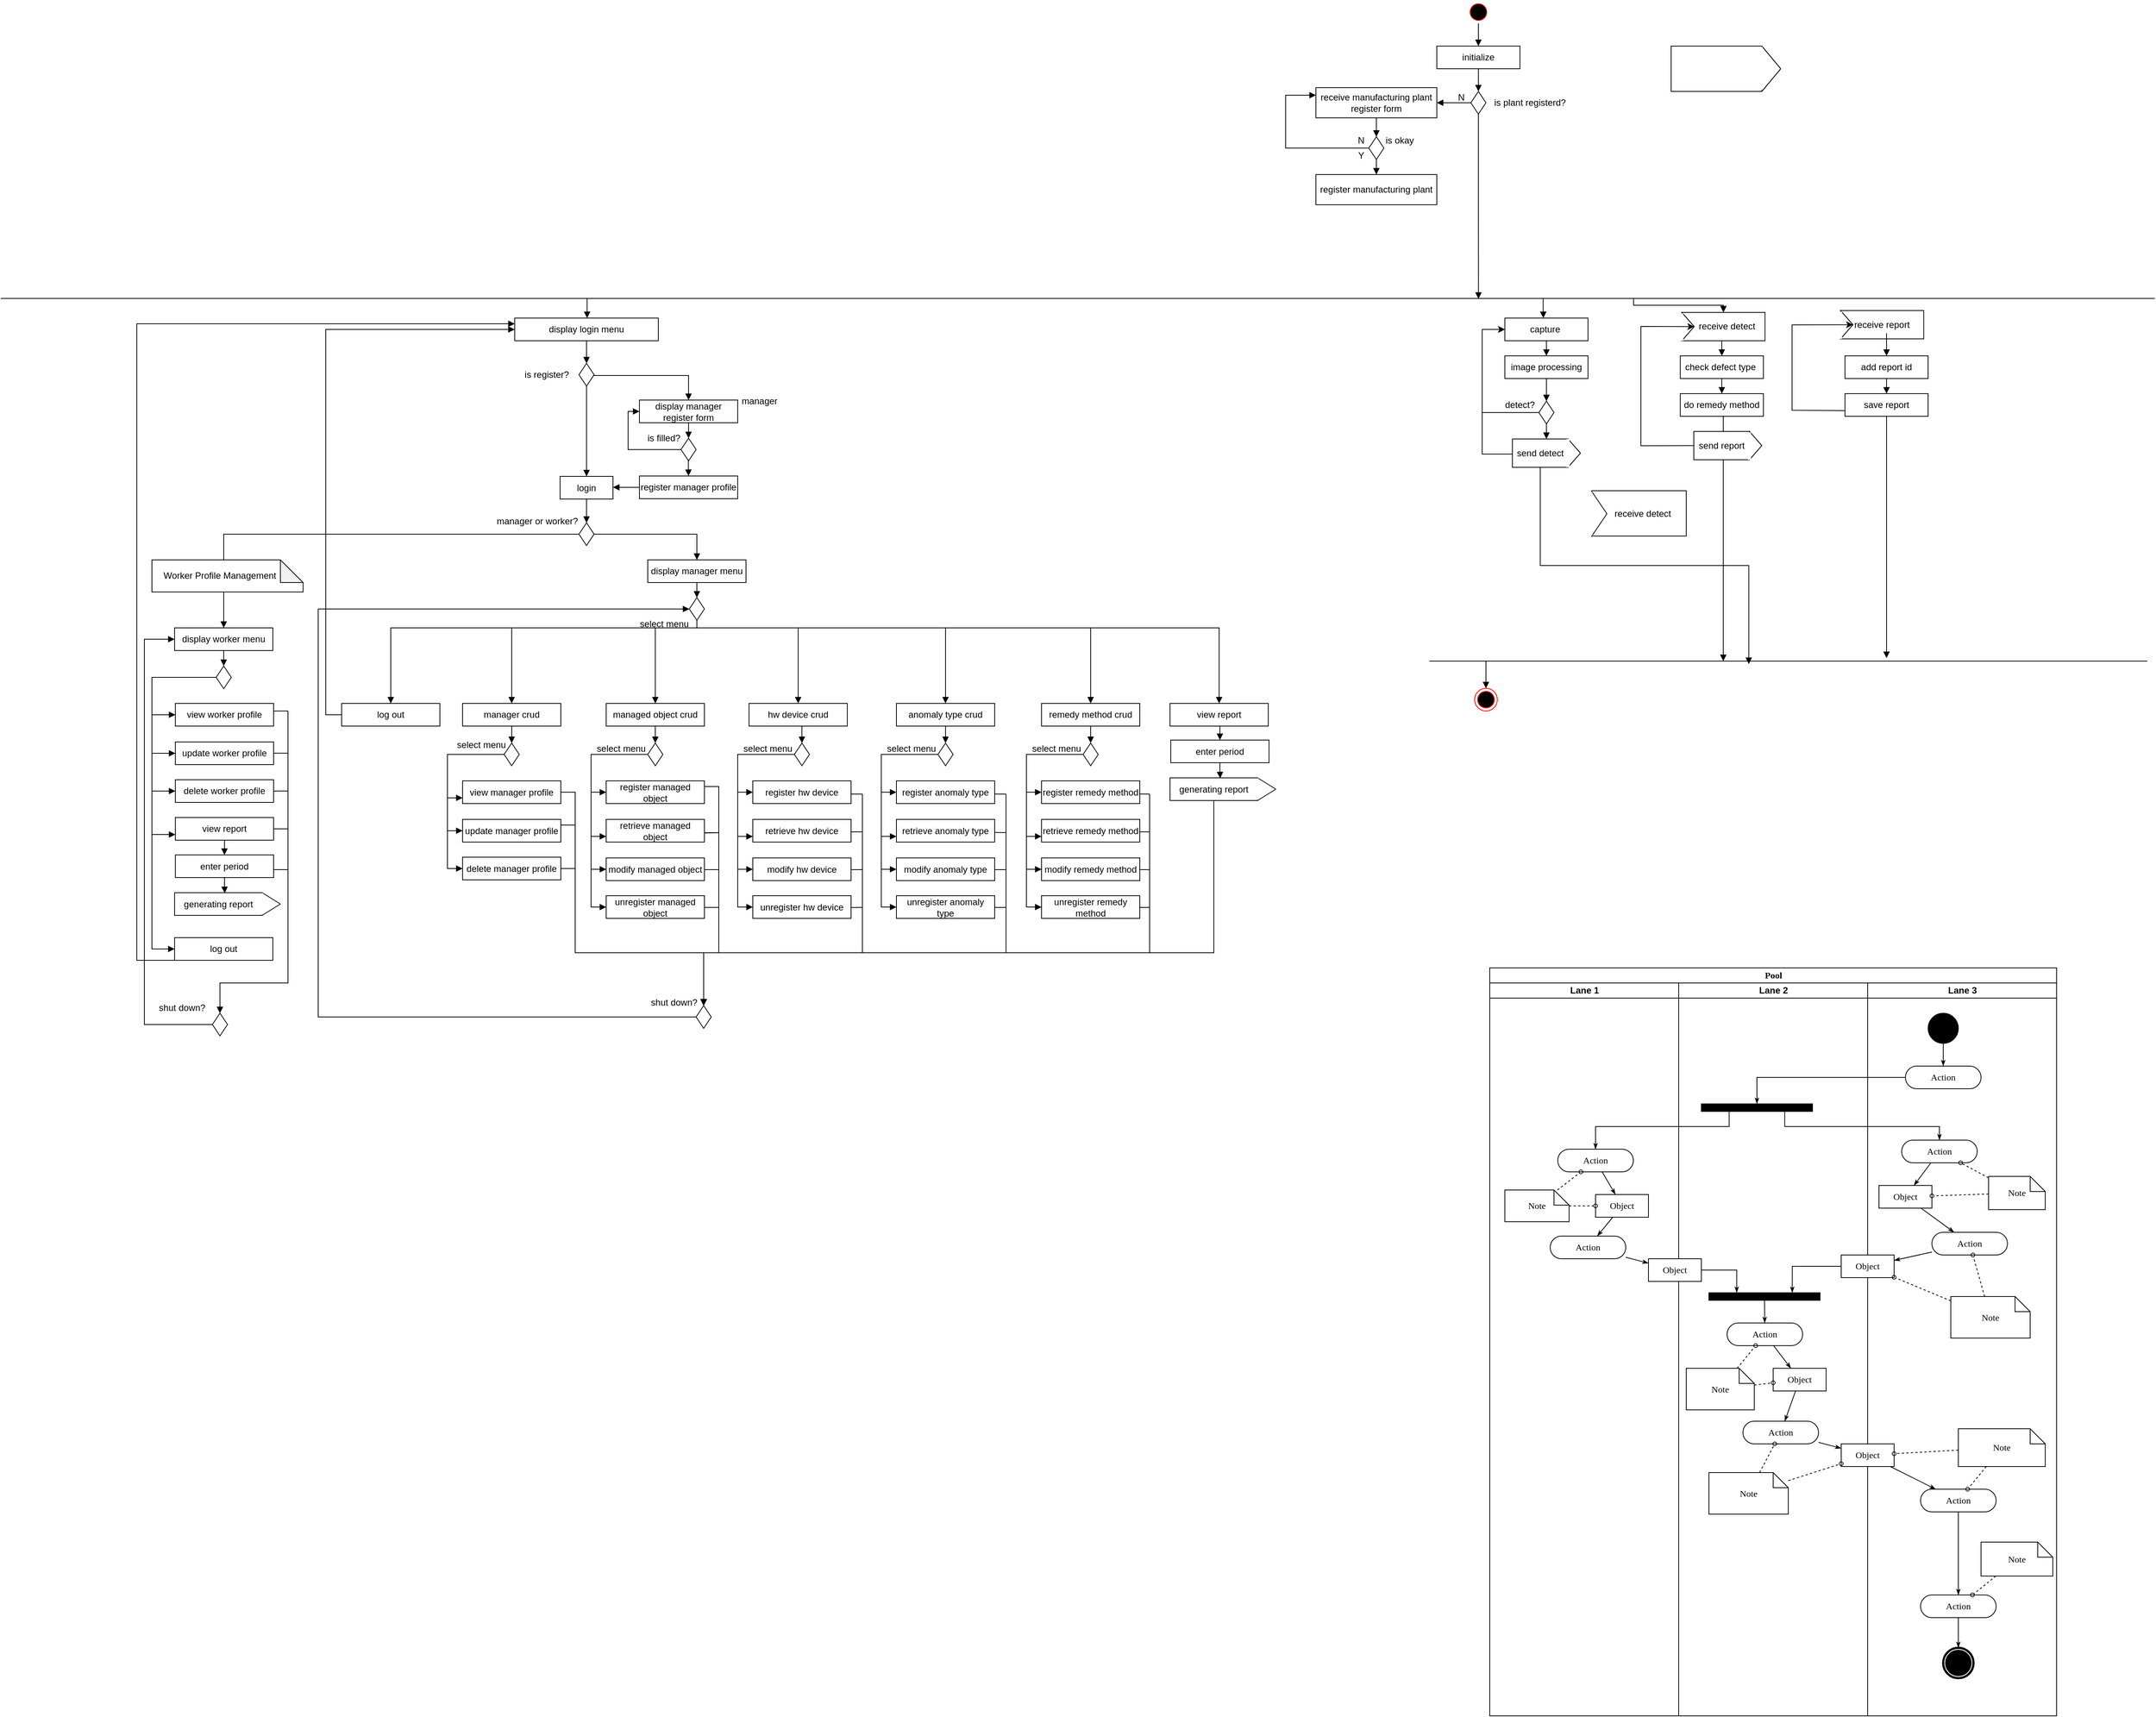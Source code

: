 <mxfile version="21.1.1" type="github">
  <diagram name="Page-1" id="0783ab3e-0a74-02c8-0abd-f7b4e66b4bec">
    <mxGraphModel dx="3463" dy="2705" grid="1" gridSize="10" guides="1" tooltips="1" connect="1" arrows="1" fold="1" page="1" pageScale="1" pageWidth="850" pageHeight="1100" background="none" math="0" shadow="0">
      <root>
        <mxCell id="0" />
        <mxCell id="1" parent="0" />
        <mxCell id="1c1d494c118603dd-1" value="Pool" style="swimlane;html=1;childLayout=stackLayout;startSize=20;rounded=0;shadow=0;comic=0;labelBackgroundColor=none;strokeWidth=1;fontFamily=Verdana;fontSize=12;align=center;" parent="1" vertex="1">
          <mxGeometry x="40" y="20" width="750" height="990" as="geometry" />
        </mxCell>
        <mxCell id="1c1d494c118603dd-2" value="Lane 1" style="swimlane;html=1;startSize=20;" parent="1c1d494c118603dd-1" vertex="1">
          <mxGeometry y="20" width="250" height="970" as="geometry" />
        </mxCell>
        <mxCell id="1c1d494c118603dd-34" style="edgeStyle=none;rounded=0;html=1;labelBackgroundColor=none;startArrow=none;startFill=0;startSize=5;endArrow=classicThin;endFill=1;endSize=5;jettySize=auto;orthogonalLoop=1;strokeWidth=1;fontFamily=Verdana;fontSize=12" parent="1c1d494c118603dd-2" source="1c1d494c118603dd-6" target="1c1d494c118603dd-10" edge="1">
          <mxGeometry relative="1" as="geometry" />
        </mxCell>
        <mxCell id="1c1d494c118603dd-6" value="Action" style="rounded=1;whiteSpace=wrap;html=1;shadow=0;comic=0;labelBackgroundColor=none;strokeWidth=1;fontFamily=Verdana;fontSize=12;align=center;arcSize=50;" parent="1c1d494c118603dd-2" vertex="1">
          <mxGeometry x="90" y="220" width="100" height="30" as="geometry" />
        </mxCell>
        <mxCell id="1c1d494c118603dd-7" value="Action" style="rounded=1;whiteSpace=wrap;html=1;shadow=0;comic=0;labelBackgroundColor=none;strokeWidth=1;fontFamily=Verdana;fontSize=12;align=center;arcSize=50;" parent="1c1d494c118603dd-2" vertex="1">
          <mxGeometry x="80" y="335" width="100" height="30" as="geometry" />
        </mxCell>
        <mxCell id="1c1d494c118603dd-35" style="edgeStyle=none;rounded=0;html=1;labelBackgroundColor=none;startArrow=none;startFill=0;startSize=5;endArrow=classicThin;endFill=1;endSize=5;jettySize=auto;orthogonalLoop=1;strokeWidth=1;fontFamily=Verdana;fontSize=12" parent="1c1d494c118603dd-2" source="1c1d494c118603dd-10" target="1c1d494c118603dd-7" edge="1">
          <mxGeometry relative="1" as="geometry" />
        </mxCell>
        <mxCell id="1c1d494c118603dd-10" value="Object" style="rounded=0;whiteSpace=wrap;html=1;shadow=0;comic=0;labelBackgroundColor=none;strokeWidth=1;fontFamily=Verdana;fontSize=12;align=center;arcSize=50;" parent="1c1d494c118603dd-2" vertex="1">
          <mxGeometry x="140" y="280" width="70" height="30" as="geometry" />
        </mxCell>
        <mxCell id="1c1d494c118603dd-46" style="edgeStyle=none;rounded=0;html=1;labelBackgroundColor=none;startArrow=none;startFill=0;startSize=5;endArrow=oval;endFill=0;endSize=5;jettySize=auto;orthogonalLoop=1;strokeWidth=1;fontFamily=Verdana;fontSize=12;dashed=1;" parent="1c1d494c118603dd-2" source="1c1d494c118603dd-21" target="1c1d494c118603dd-6" edge="1">
          <mxGeometry relative="1" as="geometry" />
        </mxCell>
        <mxCell id="1c1d494c118603dd-47" style="edgeStyle=none;rounded=0;html=1;dashed=1;labelBackgroundColor=none;startArrow=none;startFill=0;startSize=5;endArrow=oval;endFill=0;endSize=5;jettySize=auto;orthogonalLoop=1;strokeWidth=1;fontFamily=Verdana;fontSize=12" parent="1c1d494c118603dd-2" source="1c1d494c118603dd-21" target="1c1d494c118603dd-10" edge="1">
          <mxGeometry relative="1" as="geometry" />
        </mxCell>
        <mxCell id="1c1d494c118603dd-21" value="Note" style="shape=note;whiteSpace=wrap;html=1;rounded=0;shadow=0;comic=0;labelBackgroundColor=none;strokeWidth=1;fontFamily=Verdana;fontSize=12;align=center;size=20;" parent="1c1d494c118603dd-2" vertex="1">
          <mxGeometry x="20" y="274" width="85" height="42" as="geometry" />
        </mxCell>
        <mxCell id="1c1d494c118603dd-3" value="Lane 2" style="swimlane;html=1;startSize=20;" parent="1c1d494c118603dd-1" vertex="1">
          <mxGeometry x="250" y="20" width="250" height="970" as="geometry" />
        </mxCell>
        <mxCell id="60571a20871a0731-3" value="" style="whiteSpace=wrap;html=1;rounded=0;shadow=0;comic=0;labelBackgroundColor=none;strokeWidth=1;fillColor=#000000;fontFamily=Verdana;fontSize=12;align=center;rotation=0;" parent="1c1d494c118603dd-3" vertex="1">
          <mxGeometry x="30" y="160" width="147" height="10" as="geometry" />
        </mxCell>
        <mxCell id="1c1d494c118603dd-40" style="edgeStyle=none;rounded=0;html=1;labelBackgroundColor=none;startArrow=none;startFill=0;startSize=5;endArrow=classicThin;endFill=1;endSize=5;jettySize=auto;orthogonalLoop=1;strokeWidth=1;fontFamily=Verdana;fontSize=12" parent="1c1d494c118603dd-3" source="1c1d494c118603dd-11" target="1c1d494c118603dd-15" edge="1">
          <mxGeometry relative="1" as="geometry" />
        </mxCell>
        <mxCell id="1c1d494c118603dd-11" value="Action" style="rounded=1;whiteSpace=wrap;html=1;shadow=0;comic=0;labelBackgroundColor=none;strokeWidth=1;fontFamily=Verdana;fontSize=12;align=center;arcSize=50;" parent="1c1d494c118603dd-3" vertex="1">
          <mxGeometry x="64" y="450" width="100" height="30" as="geometry" />
        </mxCell>
        <mxCell id="1c1d494c118603dd-39" style="edgeStyle=none;rounded=0;html=1;labelBackgroundColor=none;startArrow=none;startFill=0;startSize=5;endArrow=classicThin;endFill=1;endSize=5;jettySize=auto;orthogonalLoop=1;strokeWidth=1;fontFamily=Verdana;fontSize=12" parent="1c1d494c118603dd-3" source="1c1d494c118603dd-12" target="1c1d494c118603dd-11" edge="1">
          <mxGeometry relative="1" as="geometry" />
        </mxCell>
        <mxCell id="1c1d494c118603dd-12" value="" style="whiteSpace=wrap;html=1;rounded=0;shadow=0;comic=0;labelBackgroundColor=none;strokeWidth=1;fillColor=#000000;fontFamily=Verdana;fontSize=12;align=center;rotation=0;" parent="1c1d494c118603dd-3" vertex="1">
          <mxGeometry x="40" y="410" width="147" height="10" as="geometry" />
        </mxCell>
        <mxCell id="1c1d494c118603dd-32" style="edgeStyle=orthogonalEdgeStyle;rounded=0;html=1;entryX=0.25;entryY=0;labelBackgroundColor=none;startArrow=none;startFill=0;startSize=5;endArrow=classicThin;endFill=1;endSize=5;jettySize=auto;orthogonalLoop=1;strokeWidth=1;fontFamily=Verdana;fontSize=12" parent="1c1d494c118603dd-3" source="1c1d494c118603dd-14" target="1c1d494c118603dd-12" edge="1">
          <mxGeometry relative="1" as="geometry" />
        </mxCell>
        <mxCell id="1c1d494c118603dd-14" value="Object" style="rounded=0;whiteSpace=wrap;html=1;shadow=0;comic=0;labelBackgroundColor=none;strokeWidth=1;fontFamily=Verdana;fontSize=12;align=center;arcSize=50;" parent="1c1d494c118603dd-3" vertex="1">
          <mxGeometry x="-40" y="365" width="70" height="30" as="geometry" />
        </mxCell>
        <mxCell id="1c1d494c118603dd-41" style="edgeStyle=none;rounded=0;html=1;labelBackgroundColor=none;startArrow=none;startFill=0;startSize=5;endArrow=classicThin;endFill=1;endSize=5;jettySize=auto;orthogonalLoop=1;strokeWidth=1;fontFamily=Verdana;fontSize=12" parent="1c1d494c118603dd-3" source="1c1d494c118603dd-15" target="1c1d494c118603dd-16" edge="1">
          <mxGeometry relative="1" as="geometry" />
        </mxCell>
        <mxCell id="1c1d494c118603dd-15" value="Object" style="rounded=0;whiteSpace=wrap;html=1;shadow=0;comic=0;labelBackgroundColor=none;strokeWidth=1;fontFamily=Verdana;fontSize=12;align=center;arcSize=50;" parent="1c1d494c118603dd-3" vertex="1">
          <mxGeometry x="125" y="510" width="70" height="30" as="geometry" />
        </mxCell>
        <mxCell id="1c1d494c118603dd-16" value="Action" style="rounded=1;whiteSpace=wrap;html=1;shadow=0;comic=0;labelBackgroundColor=none;strokeWidth=1;fontFamily=Verdana;fontSize=12;align=center;arcSize=50;" parent="1c1d494c118603dd-3" vertex="1">
          <mxGeometry x="85" y="580" width="100" height="30" as="geometry" />
        </mxCell>
        <mxCell id="1c1d494c118603dd-52" style="edgeStyle=none;rounded=0;html=1;dashed=1;labelBackgroundColor=none;startArrow=none;startFill=0;startSize=5;endArrow=oval;endFill=0;endSize=5;jettySize=auto;orthogonalLoop=1;strokeWidth=1;fontFamily=Verdana;fontSize=12" parent="1c1d494c118603dd-3" source="1c1d494c118603dd-23" target="1c1d494c118603dd-11" edge="1">
          <mxGeometry relative="1" as="geometry" />
        </mxCell>
        <mxCell id="1c1d494c118603dd-53" style="edgeStyle=none;rounded=0;html=1;dashed=1;labelBackgroundColor=none;startArrow=none;startFill=0;startSize=5;endArrow=oval;endFill=0;endSize=5;jettySize=auto;orthogonalLoop=1;strokeWidth=1;fontFamily=Verdana;fontSize=12" parent="1c1d494c118603dd-3" source="1c1d494c118603dd-23" target="1c1d494c118603dd-15" edge="1">
          <mxGeometry relative="1" as="geometry" />
        </mxCell>
        <mxCell id="1c1d494c118603dd-23" value="Note" style="shape=note;whiteSpace=wrap;html=1;rounded=0;shadow=0;comic=0;labelBackgroundColor=none;strokeWidth=1;fontFamily=Verdana;fontSize=12;align=center;size=20;" parent="1c1d494c118603dd-3" vertex="1">
          <mxGeometry x="10" y="510" width="90" height="55" as="geometry" />
        </mxCell>
        <mxCell id="1c1d494c118603dd-54" style="edgeStyle=none;rounded=0;html=1;dashed=1;labelBackgroundColor=none;startArrow=none;startFill=0;startSize=5;endArrow=oval;endFill=0;endSize=5;jettySize=auto;orthogonalLoop=1;strokeWidth=1;fontFamily=Verdana;fontSize=12" parent="1c1d494c118603dd-3" source="1c1d494c118603dd-24" target="1c1d494c118603dd-16" edge="1">
          <mxGeometry relative="1" as="geometry" />
        </mxCell>
        <mxCell id="1c1d494c118603dd-24" value="Note" style="shape=note;whiteSpace=wrap;html=1;rounded=0;shadow=0;comic=0;labelBackgroundColor=none;strokeWidth=1;fontFamily=Verdana;fontSize=12;align=center;size=20;" parent="1c1d494c118603dd-3" vertex="1">
          <mxGeometry x="40" y="648" width="105" height="55" as="geometry" />
        </mxCell>
        <mxCell id="1c1d494c118603dd-4" value="Lane 3" style="swimlane;html=1;startSize=20;" parent="1c1d494c118603dd-1" vertex="1">
          <mxGeometry x="500" y="20" width="250" height="970" as="geometry" />
        </mxCell>
        <mxCell id="1c1d494c118603dd-27" style="edgeStyle=orthogonalEdgeStyle;rounded=0;html=1;labelBackgroundColor=none;startArrow=none;startFill=0;startSize=5;endArrow=classicThin;endFill=1;endSize=5;jettySize=auto;orthogonalLoop=1;strokeWidth=1;fontFamily=Verdana;fontSize=12" parent="1c1d494c118603dd-4" source="60571a20871a0731-4" target="60571a20871a0731-8" edge="1">
          <mxGeometry relative="1" as="geometry" />
        </mxCell>
        <mxCell id="60571a20871a0731-4" value="" style="ellipse;whiteSpace=wrap;html=1;rounded=0;shadow=0;comic=0;labelBackgroundColor=none;strokeWidth=1;fillColor=#000000;fontFamily=Verdana;fontSize=12;align=center;" parent="1c1d494c118603dd-4" vertex="1">
          <mxGeometry x="80" y="40" width="40" height="40" as="geometry" />
        </mxCell>
        <mxCell id="60571a20871a0731-8" value="Action" style="rounded=1;whiteSpace=wrap;html=1;shadow=0;comic=0;labelBackgroundColor=none;strokeWidth=1;fontFamily=Verdana;fontSize=12;align=center;arcSize=50;" parent="1c1d494c118603dd-4" vertex="1">
          <mxGeometry x="50" y="110" width="100" height="30" as="geometry" />
        </mxCell>
        <mxCell id="1c1d494c118603dd-33" style="rounded=0;html=1;labelBackgroundColor=none;startArrow=none;startFill=0;startSize=5;endArrow=classicThin;endFill=1;endSize=5;jettySize=auto;orthogonalLoop=1;strokeWidth=1;fontFamily=Verdana;fontSize=12" parent="1c1d494c118603dd-4" source="1c1d494c118603dd-5" target="1c1d494c118603dd-9" edge="1">
          <mxGeometry relative="1" as="geometry" />
        </mxCell>
        <mxCell id="1c1d494c118603dd-5" value="Action" style="rounded=1;whiteSpace=wrap;html=1;shadow=0;comic=0;labelBackgroundColor=none;strokeWidth=1;fontFamily=Verdana;fontSize=12;align=center;arcSize=50;" parent="1c1d494c118603dd-4" vertex="1">
          <mxGeometry x="45" y="208" width="100" height="30" as="geometry" />
        </mxCell>
        <mxCell id="1c1d494c118603dd-38" style="edgeStyle=none;rounded=0;html=1;labelBackgroundColor=none;startArrow=none;startFill=0;startSize=5;endArrow=classicThin;endFill=1;endSize=5;jettySize=auto;orthogonalLoop=1;strokeWidth=1;fontFamily=Verdana;fontSize=12" parent="1c1d494c118603dd-4" source="1c1d494c118603dd-8" target="1c1d494c118603dd-13" edge="1">
          <mxGeometry relative="1" as="geometry" />
        </mxCell>
        <mxCell id="1c1d494c118603dd-8" value="Action" style="rounded=1;whiteSpace=wrap;html=1;shadow=0;comic=0;labelBackgroundColor=none;strokeWidth=1;fontFamily=Verdana;fontSize=12;align=center;arcSize=50;" parent="1c1d494c118603dd-4" vertex="1">
          <mxGeometry x="85" y="330" width="100" height="30" as="geometry" />
        </mxCell>
        <mxCell id="1c1d494c118603dd-37" style="edgeStyle=none;rounded=0;html=1;labelBackgroundColor=none;startArrow=none;startFill=0;startSize=5;endArrow=classicThin;endFill=1;endSize=5;jettySize=auto;orthogonalLoop=1;strokeWidth=1;fontFamily=Verdana;fontSize=12" parent="1c1d494c118603dd-4" source="1c1d494c118603dd-9" target="1c1d494c118603dd-8" edge="1">
          <mxGeometry relative="1" as="geometry" />
        </mxCell>
        <mxCell id="1c1d494c118603dd-9" value="Object" style="rounded=0;whiteSpace=wrap;html=1;shadow=0;comic=0;labelBackgroundColor=none;strokeWidth=1;fontFamily=Verdana;fontSize=12;align=center;arcSize=50;" parent="1c1d494c118603dd-4" vertex="1">
          <mxGeometry x="15" y="268" width="70" height="30" as="geometry" />
        </mxCell>
        <mxCell id="1c1d494c118603dd-13" value="Object" style="rounded=0;whiteSpace=wrap;html=1;shadow=0;comic=0;labelBackgroundColor=none;strokeWidth=1;fontFamily=Verdana;fontSize=12;align=center;arcSize=50;" parent="1c1d494c118603dd-4" vertex="1">
          <mxGeometry x="-35" y="360" width="70" height="30" as="geometry" />
        </mxCell>
        <mxCell id="1c1d494c118603dd-43" style="edgeStyle=none;rounded=0;html=1;labelBackgroundColor=none;startArrow=none;startFill=0;startSize=5;endArrow=classicThin;endFill=1;endSize=5;jettySize=auto;orthogonalLoop=1;strokeWidth=1;fontFamily=Verdana;fontSize=12" parent="1c1d494c118603dd-4" source="1c1d494c118603dd-17" target="1c1d494c118603dd-18" edge="1">
          <mxGeometry relative="1" as="geometry" />
        </mxCell>
        <mxCell id="1c1d494c118603dd-17" value="Object" style="rounded=0;whiteSpace=wrap;html=1;shadow=0;comic=0;labelBackgroundColor=none;strokeWidth=1;fontFamily=Verdana;fontSize=12;align=center;arcSize=50;" parent="1c1d494c118603dd-4" vertex="1">
          <mxGeometry x="-35" y="610" width="70" height="30" as="geometry" />
        </mxCell>
        <mxCell id="1c1d494c118603dd-44" style="edgeStyle=none;rounded=0;html=1;labelBackgroundColor=none;startArrow=none;startFill=0;startSize=5;endArrow=classicThin;endFill=1;endSize=5;jettySize=auto;orthogonalLoop=1;strokeWidth=1;fontFamily=Verdana;fontSize=12" parent="1c1d494c118603dd-4" source="1c1d494c118603dd-18" target="1c1d494c118603dd-19" edge="1">
          <mxGeometry relative="1" as="geometry" />
        </mxCell>
        <mxCell id="1c1d494c118603dd-18" value="Action" style="rounded=1;whiteSpace=wrap;html=1;shadow=0;comic=0;labelBackgroundColor=none;strokeWidth=1;fontFamily=Verdana;fontSize=12;align=center;arcSize=50;" parent="1c1d494c118603dd-4" vertex="1">
          <mxGeometry x="70" y="670" width="100" height="30" as="geometry" />
        </mxCell>
        <mxCell id="1c1d494c118603dd-45" style="edgeStyle=none;rounded=0;html=1;labelBackgroundColor=none;startArrow=none;startFill=0;startSize=5;endArrow=classicThin;endFill=1;endSize=5;jettySize=auto;orthogonalLoop=1;strokeWidth=1;fontFamily=Verdana;fontSize=12" parent="1c1d494c118603dd-4" source="1c1d494c118603dd-19" target="60571a20871a0731-5" edge="1">
          <mxGeometry relative="1" as="geometry" />
        </mxCell>
        <mxCell id="1c1d494c118603dd-19" value="Action" style="rounded=1;whiteSpace=wrap;html=1;shadow=0;comic=0;labelBackgroundColor=none;strokeWidth=1;fontFamily=Verdana;fontSize=12;align=center;arcSize=50;" parent="1c1d494c118603dd-4" vertex="1">
          <mxGeometry x="70" y="810" width="100" height="30" as="geometry" />
        </mxCell>
        <mxCell id="60571a20871a0731-5" value="" style="shape=mxgraph.bpmn.shape;html=1;verticalLabelPosition=bottom;labelBackgroundColor=#ffffff;verticalAlign=top;perimeter=ellipsePerimeter;outline=end;symbol=terminate;rounded=0;shadow=0;comic=0;strokeWidth=1;fontFamily=Verdana;fontSize=12;align=center;" parent="1c1d494c118603dd-4" vertex="1">
          <mxGeometry x="100" y="880" width="40" height="40" as="geometry" />
        </mxCell>
        <mxCell id="1c1d494c118603dd-48" style="edgeStyle=none;rounded=0;html=1;dashed=1;labelBackgroundColor=none;startArrow=none;startFill=0;startSize=5;endArrow=oval;endFill=0;endSize=5;jettySize=auto;orthogonalLoop=1;strokeWidth=1;fontFamily=Verdana;fontSize=12" parent="1c1d494c118603dd-4" source="1c1d494c118603dd-20" target="1c1d494c118603dd-5" edge="1">
          <mxGeometry relative="1" as="geometry" />
        </mxCell>
        <mxCell id="1c1d494c118603dd-49" style="edgeStyle=none;rounded=0;html=1;dashed=1;labelBackgroundColor=none;startArrow=none;startFill=0;startSize=5;endArrow=oval;endFill=0;endSize=5;jettySize=auto;orthogonalLoop=1;strokeWidth=1;fontFamily=Verdana;fontSize=12" parent="1c1d494c118603dd-4" source="1c1d494c118603dd-20" target="1c1d494c118603dd-9" edge="1">
          <mxGeometry relative="1" as="geometry" />
        </mxCell>
        <mxCell id="1c1d494c118603dd-20" value="Note" style="shape=note;whiteSpace=wrap;html=1;rounded=0;shadow=0;comic=0;labelBackgroundColor=none;strokeWidth=1;fontFamily=Verdana;fontSize=12;align=center;size=20;" parent="1c1d494c118603dd-4" vertex="1">
          <mxGeometry x="160" y="256" width="75" height="44" as="geometry" />
        </mxCell>
        <mxCell id="1c1d494c118603dd-50" style="edgeStyle=none;rounded=0;html=1;dashed=1;labelBackgroundColor=none;startArrow=none;startFill=0;startSize=5;endArrow=oval;endFill=0;endSize=5;jettySize=auto;orthogonalLoop=1;strokeWidth=1;fontFamily=Verdana;fontSize=12" parent="1c1d494c118603dd-4" source="1c1d494c118603dd-22" target="1c1d494c118603dd-8" edge="1">
          <mxGeometry relative="1" as="geometry" />
        </mxCell>
        <mxCell id="1c1d494c118603dd-51" style="edgeStyle=none;rounded=0;html=1;dashed=1;labelBackgroundColor=none;startArrow=none;startFill=0;startSize=5;endArrow=oval;endFill=0;endSize=5;jettySize=auto;orthogonalLoop=1;strokeWidth=1;fontFamily=Verdana;fontSize=12" parent="1c1d494c118603dd-4" source="1c1d494c118603dd-22" target="1c1d494c118603dd-13" edge="1">
          <mxGeometry relative="1" as="geometry" />
        </mxCell>
        <mxCell id="1c1d494c118603dd-22" value="Note" style="shape=note;whiteSpace=wrap;html=1;rounded=0;shadow=0;comic=0;labelBackgroundColor=none;strokeWidth=1;fontFamily=Verdana;fontSize=12;align=center;size=20;" parent="1c1d494c118603dd-4" vertex="1">
          <mxGeometry x="110" y="415" width="105" height="55" as="geometry" />
        </mxCell>
        <mxCell id="1c1d494c118603dd-56" style="edgeStyle=none;rounded=0;html=1;dashed=1;labelBackgroundColor=none;startArrow=none;startFill=0;startSize=5;endArrow=oval;endFill=0;endSize=5;jettySize=auto;orthogonalLoop=1;strokeWidth=1;fontFamily=Verdana;fontSize=12" parent="1c1d494c118603dd-4" source="1c1d494c118603dd-25" target="1c1d494c118603dd-18" edge="1">
          <mxGeometry relative="1" as="geometry" />
        </mxCell>
        <mxCell id="1c1d494c118603dd-57" style="edgeStyle=none;rounded=0;html=1;dashed=1;labelBackgroundColor=none;startArrow=none;startFill=0;startSize=5;endArrow=oval;endFill=0;endSize=5;jettySize=auto;orthogonalLoop=1;strokeWidth=1;fontFamily=Verdana;fontSize=12" parent="1c1d494c118603dd-4" source="1c1d494c118603dd-25" target="1c1d494c118603dd-17" edge="1">
          <mxGeometry relative="1" as="geometry" />
        </mxCell>
        <mxCell id="1c1d494c118603dd-25" value="Note" style="shape=note;whiteSpace=wrap;html=1;rounded=0;shadow=0;comic=0;labelBackgroundColor=none;strokeWidth=1;fontFamily=Verdana;fontSize=12;align=center;size=20;" parent="1c1d494c118603dd-4" vertex="1">
          <mxGeometry x="120" y="590" width="115" height="50" as="geometry" />
        </mxCell>
        <mxCell id="1c1d494c118603dd-58" style="edgeStyle=none;rounded=0;html=1;dashed=1;labelBackgroundColor=none;startArrow=none;startFill=0;startSize=5;endArrow=oval;endFill=0;endSize=5;jettySize=auto;orthogonalLoop=1;strokeWidth=1;fontFamily=Verdana;fontSize=12" parent="1c1d494c118603dd-4" source="1c1d494c118603dd-26" target="1c1d494c118603dd-19" edge="1">
          <mxGeometry relative="1" as="geometry" />
        </mxCell>
        <mxCell id="1c1d494c118603dd-26" value="Note" style="shape=note;whiteSpace=wrap;html=1;rounded=0;shadow=0;comic=0;labelBackgroundColor=none;strokeWidth=1;fontFamily=Verdana;fontSize=12;align=center;size=20;" parent="1c1d494c118603dd-4" vertex="1">
          <mxGeometry x="150" y="740" width="95" height="45" as="geometry" />
        </mxCell>
        <mxCell id="1c1d494c118603dd-28" style="edgeStyle=orthogonalEdgeStyle;rounded=0;html=1;entryX=0.5;entryY=0;labelBackgroundColor=none;startArrow=none;startFill=0;startSize=5;endArrow=classicThin;endFill=1;endSize=5;jettySize=auto;orthogonalLoop=1;strokeWidth=1;fontFamily=Verdana;fontSize=12" parent="1c1d494c118603dd-1" source="60571a20871a0731-8" target="60571a20871a0731-3" edge="1">
          <mxGeometry relative="1" as="geometry">
            <Array as="points">
              <mxPoint x="354" y="145" />
            </Array>
          </mxGeometry>
        </mxCell>
        <mxCell id="1c1d494c118603dd-29" style="edgeStyle=orthogonalEdgeStyle;rounded=0;html=1;exitX=0.75;exitY=1;labelBackgroundColor=none;startArrow=none;startFill=0;startSize=5;endArrow=classicThin;endFill=1;endSize=5;jettySize=auto;orthogonalLoop=1;strokeWidth=1;fontFamily=Verdana;fontSize=12" parent="1c1d494c118603dd-1" source="60571a20871a0731-3" target="1c1d494c118603dd-5" edge="1">
          <mxGeometry relative="1" as="geometry">
            <Array as="points">
              <mxPoint x="390" y="210" />
              <mxPoint x="595" y="210" />
            </Array>
          </mxGeometry>
        </mxCell>
        <mxCell id="1c1d494c118603dd-30" style="edgeStyle=orthogonalEdgeStyle;rounded=0;html=1;exitX=0.25;exitY=1;entryX=0.5;entryY=0;labelBackgroundColor=none;startArrow=none;startFill=0;startSize=5;endArrow=classicThin;endFill=1;endSize=5;jettySize=auto;orthogonalLoop=1;strokeWidth=1;fontFamily=Verdana;fontSize=12" parent="1c1d494c118603dd-1" source="60571a20871a0731-3" target="1c1d494c118603dd-6" edge="1">
          <mxGeometry relative="1" as="geometry">
            <Array as="points">
              <mxPoint x="317" y="210" />
              <mxPoint x="140" y="210" />
            </Array>
          </mxGeometry>
        </mxCell>
        <mxCell id="1c1d494c118603dd-31" style="edgeStyle=orthogonalEdgeStyle;rounded=0;html=1;entryX=0.75;entryY=0;labelBackgroundColor=none;startArrow=none;startFill=0;startSize=5;endArrow=classicThin;endFill=1;endSize=5;jettySize=auto;orthogonalLoop=1;strokeWidth=1;fontFamily=Verdana;fontSize=12" parent="1c1d494c118603dd-1" source="1c1d494c118603dd-13" target="1c1d494c118603dd-12" edge="1">
          <mxGeometry relative="1" as="geometry" />
        </mxCell>
        <mxCell id="1c1d494c118603dd-36" style="edgeStyle=none;rounded=0;html=1;labelBackgroundColor=none;startArrow=none;startFill=0;startSize=5;endArrow=classicThin;endFill=1;endSize=5;jettySize=auto;orthogonalLoop=1;strokeWidth=1;fontFamily=Verdana;fontSize=12" parent="1c1d494c118603dd-1" source="1c1d494c118603dd-7" target="1c1d494c118603dd-14" edge="1">
          <mxGeometry relative="1" as="geometry" />
        </mxCell>
        <mxCell id="1c1d494c118603dd-42" style="edgeStyle=none;rounded=0;html=1;labelBackgroundColor=none;startArrow=none;startFill=0;startSize=5;endArrow=classicThin;endFill=1;endSize=5;jettySize=auto;orthogonalLoop=1;strokeWidth=1;fontFamily=Verdana;fontSize=12" parent="1c1d494c118603dd-1" source="1c1d494c118603dd-16" target="1c1d494c118603dd-17" edge="1">
          <mxGeometry relative="1" as="geometry" />
        </mxCell>
        <mxCell id="1c1d494c118603dd-55" style="edgeStyle=none;rounded=0;html=1;dashed=1;labelBackgroundColor=none;startArrow=none;startFill=0;startSize=5;endArrow=oval;endFill=0;endSize=5;jettySize=auto;orthogonalLoop=1;strokeWidth=1;fontFamily=Verdana;fontSize=12" parent="1c1d494c118603dd-1" source="1c1d494c118603dd-24" target="1c1d494c118603dd-17" edge="1">
          <mxGeometry relative="1" as="geometry" />
        </mxCell>
        <mxCell id="o4eWTq-BV1PpkTGMYe8c-1" value="" style="line;strokeWidth=1;fillColor=none;align=left;verticalAlign=middle;spacingTop=-1;spacingLeft=3;spacingRight=3;rotatable=0;labelPosition=right;points=[];portConstraint=eastwest;strokeColor=inherit;" parent="1" vertex="1">
          <mxGeometry x="-1930" y="-870" width="2850" height="8" as="geometry" />
        </mxCell>
        <mxCell id="o4eWTq-BV1PpkTGMYe8c-3" value="" style="html=1;verticalAlign=bottom;endArrow=block;edgeStyle=elbowEdgeStyle;elbow=vertical;curved=0;rounded=0;exitX=0.055;exitY=0.975;exitDx=0;exitDy=0;exitPerimeter=0;" parent="1" edge="1">
          <mxGeometry x="-0.002" width="80" relative="1" as="geometry">
            <mxPoint x="110.7" y="-866.2" as="sourcePoint" />
            <mxPoint x="111" y="-840" as="targetPoint" />
            <mxPoint as="offset" />
          </mxGeometry>
        </mxCell>
        <mxCell id="o4eWTq-BV1PpkTGMYe8c-5" value="capture&amp;nbsp;" style="html=1;whiteSpace=wrap;" parent="1" vertex="1">
          <mxGeometry x="60" y="-840" width="110" height="30" as="geometry" />
        </mxCell>
        <mxCell id="o4eWTq-BV1PpkTGMYe8c-6" value="image processing" style="html=1;whiteSpace=wrap;" parent="1" vertex="1">
          <mxGeometry x="60" y="-790" width="110" height="30" as="geometry" />
        </mxCell>
        <mxCell id="o4eWTq-BV1PpkTGMYe8c-7" value="" style="html=1;verticalAlign=bottom;endArrow=block;edgeStyle=elbowEdgeStyle;elbow=vertical;curved=0;rounded=0;exitX=0.5;exitY=1;exitDx=0;exitDy=0;" parent="1" source="o4eWTq-BV1PpkTGMYe8c-5" target="o4eWTq-BV1PpkTGMYe8c-6" edge="1">
          <mxGeometry x="-0.002" width="80" relative="1" as="geometry">
            <mxPoint x="120.7" y="-856.2" as="sourcePoint" />
            <mxPoint x="121" y="-830" as="targetPoint" />
            <mxPoint as="offset" />
          </mxGeometry>
        </mxCell>
        <mxCell id="o4eWTq-BV1PpkTGMYe8c-8" value="" style="rhombus;whiteSpace=wrap;html=1;" parent="1" vertex="1">
          <mxGeometry x="105" y="-730" width="20" height="30" as="geometry" />
        </mxCell>
        <mxCell id="o4eWTq-BV1PpkTGMYe8c-9" value="" style="html=1;verticalAlign=bottom;endArrow=block;edgeStyle=elbowEdgeStyle;elbow=vertical;curved=0;rounded=0;exitX=0.5;exitY=1;exitDx=0;exitDy=0;entryX=0.5;entryY=0;entryDx=0;entryDy=0;" parent="1" source="o4eWTq-BV1PpkTGMYe8c-6" target="o4eWTq-BV1PpkTGMYe8c-8" edge="1">
          <mxGeometry x="-0.002" width="80" relative="1" as="geometry">
            <mxPoint x="125" y="-800" as="sourcePoint" />
            <mxPoint x="125" y="-780" as="targetPoint" />
            <mxPoint as="offset" />
          </mxGeometry>
        </mxCell>
        <mxCell id="o4eWTq-BV1PpkTGMYe8c-12" value="" style="html=1;verticalAlign=bottom;endArrow=block;edgeStyle=elbowEdgeStyle;elbow=vertical;curved=0;rounded=0;exitX=0.5;exitY=1;exitDx=0;exitDy=0;entryX=0.5;entryY=0;entryDx=0;entryDy=0;" parent="1" source="o4eWTq-BV1PpkTGMYe8c-8" edge="1">
          <mxGeometry x="-0.002" width="80" relative="1" as="geometry">
            <mxPoint x="125" y="-750" as="sourcePoint" />
            <mxPoint x="115" y="-680" as="targetPoint" />
            <mxPoint as="offset" />
          </mxGeometry>
        </mxCell>
        <mxCell id="o4eWTq-BV1PpkTGMYe8c-15" value="" style="endArrow=classic;html=1;rounded=0;exitX=0;exitY=0.5;exitDx=0;exitDy=0;entryX=0;entryY=0.5;entryDx=0;entryDy=0;" parent="1" source="o4eWTq-BV1PpkTGMYe8c-8" target="o4eWTq-BV1PpkTGMYe8c-5" edge="1">
          <mxGeometry width="50" height="50" relative="1" as="geometry">
            <mxPoint x="390" y="-660" as="sourcePoint" />
            <mxPoint x="440" y="-710" as="targetPoint" />
            <Array as="points">
              <mxPoint x="30" y="-715" />
              <mxPoint x="30" y="-825" />
            </Array>
          </mxGeometry>
        </mxCell>
        <mxCell id="o4eWTq-BV1PpkTGMYe8c-20" value="" style="endArrow=classic;html=1;rounded=0;entryX=0;entryY=0.5;entryDx=0;entryDy=0;exitX=0;exitY=0.533;exitDx=0;exitDy=0;exitPerimeter=0;" parent="1" source="o4eWTq-BV1PpkTGMYe8c-23" target="o4eWTq-BV1PpkTGMYe8c-5" edge="1">
          <mxGeometry width="50" height="50" relative="1" as="geometry">
            <mxPoint x="67.632" y="-657.895" as="sourcePoint" />
            <mxPoint x="70" y="-815" as="targetPoint" />
            <Array as="points">
              <mxPoint x="30" y="-660" />
              <mxPoint x="30" y="-825" />
            </Array>
          </mxGeometry>
        </mxCell>
        <mxCell id="o4eWTq-BV1PpkTGMYe8c-21" value="detect?" style="text;html=1;strokeColor=none;fillColor=none;align=center;verticalAlign=middle;whiteSpace=wrap;rounded=0;" parent="1" vertex="1">
          <mxGeometry x="50" y="-740" width="60" height="30" as="geometry" />
        </mxCell>
        <mxCell id="o4eWTq-BV1PpkTGMYe8c-25" value="" style="group" parent="1" vertex="1" connectable="0">
          <mxGeometry x="70" y="-610" width="100" height="100" as="geometry" />
        </mxCell>
        <mxCell id="o4eWTq-BV1PpkTGMYe8c-29" value="" style="group" parent="o4eWTq-BV1PpkTGMYe8c-25" vertex="1" connectable="0">
          <mxGeometry y="-70" width="90" height="37.5" as="geometry" />
        </mxCell>
        <mxCell id="o4eWTq-BV1PpkTGMYe8c-23" value="send detect" style="rounded=0;whiteSpace=wrap;html=1;" parent="o4eWTq-BV1PpkTGMYe8c-29" vertex="1">
          <mxGeometry width="73.636" height="37.5" as="geometry" />
        </mxCell>
        <mxCell id="o4eWTq-BV1PpkTGMYe8c-24" value="" style="triangle;whiteSpace=wrap;html=1;" parent="o4eWTq-BV1PpkTGMYe8c-29" vertex="1">
          <mxGeometry x="73.636" width="16.364" height="37.5" as="geometry" />
        </mxCell>
        <mxCell id="o4eWTq-BV1PpkTGMYe8c-27" value="" style="line;strokeWidth=4;direction=south;html=1;perimeter=backbonePerimeter;points=[];outlineConnect=0;strokeColor=#ffffff;" parent="o4eWTq-BV1PpkTGMYe8c-29" vertex="1">
          <mxGeometry x="69.55" width="8.18" height="37.5" as="geometry" />
        </mxCell>
        <mxCell id="o4eWTq-BV1PpkTGMYe8c-34" value="" style="group" parent="1" vertex="1" connectable="0">
          <mxGeometry x="289.995" y="-847.5" width="114.185" height="37.5" as="geometry" />
        </mxCell>
        <mxCell id="o4eWTq-BV1PpkTGMYe8c-30" value="" style="group" parent="o4eWTq-BV1PpkTGMYe8c-34" vertex="1" connectable="0">
          <mxGeometry x="4.185" width="110" height="37.5" as="geometry" />
        </mxCell>
        <mxCell id="o4eWTq-BV1PpkTGMYe8c-31" value="&amp;nbsp; &amp;nbsp;receive detect" style="rounded=0;whiteSpace=wrap;html=1;" parent="o4eWTq-BV1PpkTGMYe8c-30" vertex="1">
          <mxGeometry width="110" height="37.5" as="geometry" />
        </mxCell>
        <mxCell id="o4eWTq-BV1PpkTGMYe8c-32" value="" style="triangle;whiteSpace=wrap;html=1;" parent="o4eWTq-BV1PpkTGMYe8c-30" vertex="1">
          <mxGeometry x="-0.004" width="16.364" height="37.5" as="geometry" />
        </mxCell>
        <mxCell id="o4eWTq-BV1PpkTGMYe8c-33" value="" style="line;strokeWidth=4;direction=south;html=1;perimeter=backbonePerimeter;points=[];outlineConnect=0;strokeColor=#ffffff;" parent="o4eWTq-BV1PpkTGMYe8c-34" vertex="1">
          <mxGeometry y="1.25" width="8.182" height="36.25" as="geometry" />
        </mxCell>
        <mxCell id="o4eWTq-BV1PpkTGMYe8c-35" value="" style="html=1;verticalAlign=bottom;endArrow=block;edgeStyle=elbowEdgeStyle;elbow=vertical;curved=0;rounded=0;exitX=0.758;exitY=0.469;exitDx=0;exitDy=0;exitPerimeter=0;" parent="1" source="o4eWTq-BV1PpkTGMYe8c-1" target="o4eWTq-BV1PpkTGMYe8c-31" edge="1">
          <mxGeometry x="-0.002" width="80" relative="1" as="geometry">
            <mxPoint x="120.7" y="-856.2" as="sourcePoint" />
            <mxPoint x="121" y="-830" as="targetPoint" />
            <mxPoint as="offset" />
          </mxGeometry>
        </mxCell>
        <mxCell id="o4eWTq-BV1PpkTGMYe8c-36" value="check defect type&amp;nbsp;" style="html=1;whiteSpace=wrap;" parent="1" vertex="1">
          <mxGeometry x="292.09" y="-790" width="110" height="30" as="geometry" />
        </mxCell>
        <mxCell id="o4eWTq-BV1PpkTGMYe8c-37" value="&amp;nbsp;do remedy method&amp;nbsp;" style="html=1;whiteSpace=wrap;" parent="1" vertex="1">
          <mxGeometry x="292.09" y="-740" width="110" height="30" as="geometry" />
        </mxCell>
        <mxCell id="o4eWTq-BV1PpkTGMYe8c-38" value="" style="html=1;verticalAlign=bottom;endArrow=block;edgeStyle=elbowEdgeStyle;elbow=vertical;curved=0;rounded=0;entryX=0.5;entryY=0;entryDx=0;entryDy=0;" parent="1" target="o4eWTq-BV1PpkTGMYe8c-36" edge="1">
          <mxGeometry x="-0.002" width="80" relative="1" as="geometry">
            <mxPoint x="347" y="-810" as="sourcePoint" />
            <mxPoint x="121" y="-830" as="targetPoint" />
            <mxPoint as="offset" />
          </mxGeometry>
        </mxCell>
        <mxCell id="o4eWTq-BV1PpkTGMYe8c-40" value="" style="html=1;verticalAlign=bottom;endArrow=block;edgeStyle=elbowEdgeStyle;elbow=vertical;curved=0;rounded=0;" parent="1" target="o4eWTq-BV1PpkTGMYe8c-37" edge="1">
          <mxGeometry x="-0.002" width="80" relative="1" as="geometry">
            <mxPoint x="347" y="-760" as="sourcePoint" />
            <mxPoint x="357" y="-780" as="targetPoint" />
            <mxPoint as="offset" />
          </mxGeometry>
        </mxCell>
        <mxCell id="o4eWTq-BV1PpkTGMYe8c-41" value="" style="endArrow=classic;html=1;rounded=0;entryX=1;entryY=0.5;entryDx=0;entryDy=0;exitX=0;exitY=0.5;exitDx=0;exitDy=0;" parent="1" source="o4eWTq-BV1PpkTGMYe8c-46" target="o4eWTq-BV1PpkTGMYe8c-32" edge="1">
          <mxGeometry width="50" height="50" relative="1" as="geometry">
            <mxPoint x="80" y="-650" as="sourcePoint" />
            <mxPoint x="70" y="-815" as="targetPoint" />
            <Array as="points">
              <mxPoint x="240" y="-671" />
              <mxPoint x="240" y="-829" />
            </Array>
          </mxGeometry>
        </mxCell>
        <mxCell id="o4eWTq-BV1PpkTGMYe8c-42" value="" style="line;strokeWidth=1;fillColor=none;align=left;verticalAlign=middle;spacingTop=-1;spacingLeft=3;spacingRight=3;rotatable=0;labelPosition=right;points=[];portConstraint=eastwest;strokeColor=inherit;" parent="1" vertex="1">
          <mxGeometry x="-40" y="-390" width="950" height="8" as="geometry" />
        </mxCell>
        <mxCell id="o4eWTq-BV1PpkTGMYe8c-43" value="" style="html=1;verticalAlign=bottom;endArrow=block;edgeStyle=elbowEdgeStyle;elbow=vertical;curved=0;rounded=0;exitX=0.5;exitY=1;exitDx=0;exitDy=0;entryX=0.445;entryY=0.985;entryDx=0;entryDy=0;entryPerimeter=0;" parent="1" source="o4eWTq-BV1PpkTGMYe8c-23" target="o4eWTq-BV1PpkTGMYe8c-42" edge="1">
          <mxGeometry x="-0.002" width="80" relative="1" as="geometry">
            <mxPoint x="125" y="-690" as="sourcePoint" />
            <mxPoint x="125" y="-670" as="targetPoint" />
            <mxPoint as="offset" />
          </mxGeometry>
        </mxCell>
        <mxCell id="o4eWTq-BV1PpkTGMYe8c-44" value="" style="html=1;verticalAlign=bottom;endArrow=block;edgeStyle=elbowEdgeStyle;elbow=vertical;curved=0;rounded=0;" parent="1" edge="1">
          <mxGeometry x="-0.002" width="80" relative="1" as="geometry">
            <mxPoint x="349" y="-710" as="sourcePoint" />
            <mxPoint x="349" y="-386" as="targetPoint" />
            <mxPoint as="offset" />
            <Array as="points">
              <mxPoint x="349" y="-550" />
            </Array>
          </mxGeometry>
        </mxCell>
        <mxCell id="o4eWTq-BV1PpkTGMYe8c-45" value="" style="group" parent="1" vertex="1" connectable="0">
          <mxGeometry x="310" y="-690" width="90" height="37.5" as="geometry" />
        </mxCell>
        <mxCell id="o4eWTq-BV1PpkTGMYe8c-46" value="send report" style="rounded=0;whiteSpace=wrap;html=1;" parent="o4eWTq-BV1PpkTGMYe8c-45" vertex="1">
          <mxGeometry width="73.636" height="37.5" as="geometry" />
        </mxCell>
        <mxCell id="o4eWTq-BV1PpkTGMYe8c-47" value="" style="triangle;whiteSpace=wrap;html=1;" parent="o4eWTq-BV1PpkTGMYe8c-45" vertex="1">
          <mxGeometry x="73.636" width="16.364" height="37.5" as="geometry" />
        </mxCell>
        <mxCell id="o4eWTq-BV1PpkTGMYe8c-48" value="" style="line;strokeWidth=4;direction=south;html=1;perimeter=backbonePerimeter;points=[];outlineConnect=0;strokeColor=#ffffff;" parent="o4eWTq-BV1PpkTGMYe8c-45" vertex="1">
          <mxGeometry x="69.545" y="1.25" width="8.182" height="36.25" as="geometry" />
        </mxCell>
        <mxCell id="o4eWTq-BV1PpkTGMYe8c-50" value="" style="group" parent="1" vertex="1" connectable="0">
          <mxGeometry x="499.995" y="-850" width="114.185" height="37.5" as="geometry" />
        </mxCell>
        <mxCell id="o4eWTq-BV1PpkTGMYe8c-51" value="" style="group" parent="o4eWTq-BV1PpkTGMYe8c-50" vertex="1" connectable="0">
          <mxGeometry x="4.185" width="110" height="37.5" as="geometry" />
        </mxCell>
        <mxCell id="o4eWTq-BV1PpkTGMYe8c-52" value="receive report" style="rounded=0;whiteSpace=wrap;html=1;" parent="o4eWTq-BV1PpkTGMYe8c-51" vertex="1">
          <mxGeometry width="110" height="37.5" as="geometry" />
        </mxCell>
        <mxCell id="o4eWTq-BV1PpkTGMYe8c-53" value="" style="triangle;whiteSpace=wrap;html=1;" parent="o4eWTq-BV1PpkTGMYe8c-51" vertex="1">
          <mxGeometry x="-0.004" width="16.364" height="37.5" as="geometry" />
        </mxCell>
        <mxCell id="o4eWTq-BV1PpkTGMYe8c-54" value="" style="line;strokeWidth=4;direction=south;html=1;perimeter=backbonePerimeter;points=[];outlineConnect=0;strokeColor=#ffffff;" parent="o4eWTq-BV1PpkTGMYe8c-50" vertex="1">
          <mxGeometry y="1.25" width="8.182" height="36.25" as="geometry" />
        </mxCell>
        <mxCell id="o4eWTq-BV1PpkTGMYe8c-55" value="add report id" style="html=1;whiteSpace=wrap;" parent="1" vertex="1">
          <mxGeometry x="510" y="-790" width="110" height="30" as="geometry" />
        </mxCell>
        <mxCell id="o4eWTq-BV1PpkTGMYe8c-56" value="save report" style="html=1;whiteSpace=wrap;" parent="1" vertex="1">
          <mxGeometry x="510" y="-740" width="110" height="30" as="geometry" />
        </mxCell>
        <mxCell id="o4eWTq-BV1PpkTGMYe8c-58" value="" style="html=1;verticalAlign=bottom;endArrow=block;edgeStyle=elbowEdgeStyle;elbow=vertical;curved=0;rounded=0;entryX=0.5;entryY=0;entryDx=0;entryDy=0;" parent="1" target="o4eWTq-BV1PpkTGMYe8c-55" edge="1">
          <mxGeometry x="-0.002" width="80" relative="1" as="geometry">
            <mxPoint x="565" y="-820" as="sourcePoint" />
            <mxPoint x="125" y="-780" as="targetPoint" />
            <mxPoint as="offset" />
          </mxGeometry>
        </mxCell>
        <mxCell id="o4eWTq-BV1PpkTGMYe8c-59" value="" style="html=1;verticalAlign=bottom;endArrow=block;edgeStyle=elbowEdgeStyle;elbow=vertical;curved=0;rounded=0;entryX=0.5;entryY=0;entryDx=0;entryDy=0;exitX=0.5;exitY=1;exitDx=0;exitDy=0;" parent="1" source="o4eWTq-BV1PpkTGMYe8c-55" target="o4eWTq-BV1PpkTGMYe8c-56" edge="1">
          <mxGeometry x="-0.002" width="80" relative="1" as="geometry">
            <mxPoint x="575" y="-810" as="sourcePoint" />
            <mxPoint x="575" y="-780" as="targetPoint" />
            <mxPoint as="offset" />
          </mxGeometry>
        </mxCell>
        <mxCell id="o4eWTq-BV1PpkTGMYe8c-60" value="" style="html=1;verticalAlign=bottom;endArrow=block;edgeStyle=elbowEdgeStyle;elbow=vertical;curved=0;rounded=0;exitX=0.5;exitY=1;exitDx=0;exitDy=0;" parent="1" source="o4eWTq-BV1PpkTGMYe8c-56" edge="1">
          <mxGeometry x="-0.002" width="80" relative="1" as="geometry">
            <mxPoint x="575" y="-750" as="sourcePoint" />
            <mxPoint x="565" y="-390" as="targetPoint" />
            <mxPoint as="offset" />
          </mxGeometry>
        </mxCell>
        <mxCell id="o4eWTq-BV1PpkTGMYe8c-61" value="" style="endArrow=classic;html=1;rounded=0;entryX=1;entryY=0.5;entryDx=0;entryDy=0;exitX=0;exitY=0.75;exitDx=0;exitDy=0;" parent="1" source="o4eWTq-BV1PpkTGMYe8c-56" target="o4eWTq-BV1PpkTGMYe8c-53" edge="1">
          <mxGeometry width="50" height="50" relative="1" as="geometry">
            <mxPoint x="320" y="-661" as="sourcePoint" />
            <mxPoint x="321" y="-819" as="targetPoint" />
            <Array as="points">
              <mxPoint x="440" y="-718" />
              <mxPoint x="440" y="-831" />
            </Array>
          </mxGeometry>
        </mxCell>
        <mxCell id="o4eWTq-BV1PpkTGMYe8c-76" value="" style="ellipse;html=1;shape=startState;fillColor=#000000;strokeColor=#ff0000;" parent="1" vertex="1">
          <mxGeometry x="10" y="-1260" width="30" height="30" as="geometry" />
        </mxCell>
        <mxCell id="o4eWTq-BV1PpkTGMYe8c-78" value="" style="ellipse;html=1;shape=endState;fillColor=#000000;strokeColor=#ff0000;" parent="1" vertex="1">
          <mxGeometry x="20" y="-350" width="30" height="30" as="geometry" />
        </mxCell>
        <mxCell id="o4eWTq-BV1PpkTGMYe8c-79" value="" style="html=1;verticalAlign=bottom;endArrow=block;edgeStyle=elbowEdgeStyle;elbow=vertical;curved=0;rounded=0;entryX=0.5;entryY=0;entryDx=0;entryDy=0;" parent="1" target="o4eWTq-BV1PpkTGMYe8c-78" edge="1">
          <mxGeometry x="-0.002" width="80" relative="1" as="geometry">
            <mxPoint x="35" y="-386" as="sourcePoint" />
            <mxPoint x="-153" y="-829" as="targetPoint" />
            <mxPoint as="offset" />
          </mxGeometry>
        </mxCell>
        <mxCell id="ijbx-1r0AyTPYO9ze0CY-5" value="" style="group" vertex="1" connectable="0" parent="1">
          <mxGeometry x="280" y="-1200" width="145" height="60" as="geometry" />
        </mxCell>
        <mxCell id="ijbx-1r0AyTPYO9ze0CY-1" value="" style="rounded=0;whiteSpace=wrap;html=1;" vertex="1" parent="ijbx-1r0AyTPYO9ze0CY-5">
          <mxGeometry width="120" height="60" as="geometry" />
        </mxCell>
        <mxCell id="ijbx-1r0AyTPYO9ze0CY-2" value="" style="endArrow=none;html=1;rounded=0;entryX=1;entryY=0;entryDx=0;entryDy=0;" edge="1" parent="ijbx-1r0AyTPYO9ze0CY-5" target="ijbx-1r0AyTPYO9ze0CY-1">
          <mxGeometry width="50" height="50" relative="1" as="geometry">
            <mxPoint x="145" y="30" as="sourcePoint" />
            <mxPoint x="65" y="-20" as="targetPoint" />
          </mxGeometry>
        </mxCell>
        <mxCell id="ijbx-1r0AyTPYO9ze0CY-3" value="" style="endArrow=none;html=1;rounded=0;entryX=1;entryY=1;entryDx=0;entryDy=0;" edge="1" parent="ijbx-1r0AyTPYO9ze0CY-5" target="ijbx-1r0AyTPYO9ze0CY-1">
          <mxGeometry width="50" height="50" relative="1" as="geometry">
            <mxPoint x="145" y="30" as="sourcePoint" />
            <mxPoint x="128" y="10" as="targetPoint" />
          </mxGeometry>
        </mxCell>
        <mxCell id="ijbx-1r0AyTPYO9ze0CY-4" value="" style="endArrow=none;html=1;rounded=0;entryX=1;entryY=0;entryDx=0;entryDy=0;strokeColor=#ffffff;exitX=1;exitY=0.935;exitDx=0;exitDy=0;exitPerimeter=0;strokeWidth=2;" edge="1" parent="ijbx-1r0AyTPYO9ze0CY-5">
          <mxGeometry width="50" height="50" relative="1" as="geometry">
            <mxPoint x="120" y="58.1" as="sourcePoint" />
            <mxPoint x="120" y="1" as="targetPoint" />
          </mxGeometry>
        </mxCell>
        <mxCell id="ijbx-1r0AyTPYO9ze0CY-6" value="" style="group" vertex="1" connectable="0" parent="1">
          <mxGeometry x="170" y="-611.5" width="130" height="81" as="geometry" />
        </mxCell>
        <mxCell id="ijbx-1r0AyTPYO9ze0CY-7" value="" style="group" vertex="1" connectable="0" parent="ijbx-1r0AyTPYO9ze0CY-6">
          <mxGeometry x="4.764" width="125.236" height="81" as="geometry" />
        </mxCell>
        <mxCell id="ijbx-1r0AyTPYO9ze0CY-8" value="&amp;nbsp; &amp;nbsp;receive detect" style="rounded=0;whiteSpace=wrap;html=1;" vertex="1" parent="ijbx-1r0AyTPYO9ze0CY-7">
          <mxGeometry width="125.236" height="60" as="geometry" />
        </mxCell>
        <mxCell id="ijbx-1r0AyTPYO9ze0CY-14" value="" style="triangle;whiteSpace=wrap;html=1;" vertex="1" parent="ijbx-1r0AyTPYO9ze0CY-7">
          <mxGeometry x="0.24" y="1" width="20" height="59" as="geometry" />
        </mxCell>
        <mxCell id="ijbx-1r0AyTPYO9ze0CY-15" value="" style="line;strokeWidth=2;direction=south;html=1;perimeter=backbonePerimeter;points=[];outlineConnect=0;strokeColor=#ffffff;" vertex="1" parent="ijbx-1r0AyTPYO9ze0CY-6">
          <mxGeometry x="0.004" y="1.5" width="9.32" height="58" as="geometry" />
        </mxCell>
        <mxCell id="ijbx-1r0AyTPYO9ze0CY-90" value="is plant registerd?" style="text;strokeColor=none;fillColor=none;align=left;verticalAlign=middle;spacingLeft=4;spacingRight=4;overflow=hidden;points=[[0,0.5],[1,0.5]];portConstraint=eastwest;rotatable=0;whiteSpace=wrap;html=1;" vertex="1" parent="1">
          <mxGeometry x="40" y="-1140" width="145" height="30" as="geometry" />
        </mxCell>
        <mxCell id="ijbx-1r0AyTPYO9ze0CY-91" value="initialize" style="html=1;whiteSpace=wrap;" vertex="1" parent="1">
          <mxGeometry x="-30" y="-1200" width="110" height="30" as="geometry" />
        </mxCell>
        <mxCell id="ijbx-1r0AyTPYO9ze0CY-104" value="" style="rhombus;whiteSpace=wrap;html=1;" vertex="1" parent="1">
          <mxGeometry x="15" y="-1140" width="20" height="30" as="geometry" />
        </mxCell>
        <mxCell id="ijbx-1r0AyTPYO9ze0CY-109" value="" style="html=1;verticalAlign=bottom;endArrow=block;edgeStyle=elbowEdgeStyle;elbow=vertical;curved=0;rounded=0;exitX=0.5;exitY=1;exitDx=0;exitDy=0;entryX=0.5;entryY=0;entryDx=0;entryDy=0;" edge="1" parent="1" source="ijbx-1r0AyTPYO9ze0CY-91" target="ijbx-1r0AyTPYO9ze0CY-104">
          <mxGeometry x="-0.002" width="80" relative="1" as="geometry">
            <mxPoint x="-153" y="-856" as="sourcePoint" />
            <mxPoint x="-60" y="-990" as="targetPoint" />
            <mxPoint as="offset" />
          </mxGeometry>
        </mxCell>
        <mxCell id="ijbx-1r0AyTPYO9ze0CY-110" value="" style="html=1;verticalAlign=bottom;endArrow=block;edgeStyle=elbowEdgeStyle;elbow=vertical;curved=0;rounded=0;exitX=0.5;exitY=1;exitDx=0;exitDy=0;entryX=0.5;entryY=0;entryDx=0;entryDy=0;" edge="1" parent="1" source="o4eWTq-BV1PpkTGMYe8c-76" target="ijbx-1r0AyTPYO9ze0CY-91">
          <mxGeometry x="-0.002" width="80" relative="1" as="geometry">
            <mxPoint x="35" y="-1160" as="sourcePoint" />
            <mxPoint x="35" y="-1130" as="targetPoint" />
            <mxPoint as="offset" />
          </mxGeometry>
        </mxCell>
        <mxCell id="ijbx-1r0AyTPYO9ze0CY-111" value="receive manufacturing plant register form" style="html=1;whiteSpace=wrap;" vertex="1" parent="1">
          <mxGeometry x="-190" y="-1145" width="160" height="40" as="geometry" />
        </mxCell>
        <mxCell id="ijbx-1r0AyTPYO9ze0CY-112" value="" style="html=1;verticalAlign=bottom;endArrow=block;edgeStyle=elbowEdgeStyle;elbow=vertical;curved=0;rounded=0;exitX=0;exitY=0.5;exitDx=0;exitDy=0;entryX=1;entryY=0.5;entryDx=0;entryDy=0;" edge="1" parent="1" source="ijbx-1r0AyTPYO9ze0CY-104" target="ijbx-1r0AyTPYO9ze0CY-111">
          <mxGeometry x="-0.002" width="80" relative="1" as="geometry">
            <mxPoint x="35" y="-1160" as="sourcePoint" />
            <mxPoint x="35" y="-1130" as="targetPoint" />
            <mxPoint as="offset" />
          </mxGeometry>
        </mxCell>
        <mxCell id="ijbx-1r0AyTPYO9ze0CY-113" value="" style="rhombus;whiteSpace=wrap;html=1;" vertex="1" parent="1">
          <mxGeometry x="-120" y="-1080" width="20" height="30" as="geometry" />
        </mxCell>
        <mxCell id="ijbx-1r0AyTPYO9ze0CY-114" value="" style="html=1;verticalAlign=bottom;endArrow=block;edgeStyle=elbowEdgeStyle;elbow=vertical;curved=0;rounded=0;exitX=0.5;exitY=1;exitDx=0;exitDy=0;entryX=0.5;entryY=0;entryDx=0;entryDy=0;" edge="1" parent="1" source="ijbx-1r0AyTPYO9ze0CY-111" target="ijbx-1r0AyTPYO9ze0CY-113">
          <mxGeometry x="-0.002" width="80" relative="1" as="geometry">
            <mxPoint x="25" y="-1115" as="sourcePoint" />
            <mxPoint x="-20" y="-1115" as="targetPoint" />
            <mxPoint as="offset" />
          </mxGeometry>
        </mxCell>
        <mxCell id="ijbx-1r0AyTPYO9ze0CY-115" value="" style="html=1;verticalAlign=bottom;endArrow=block;edgeStyle=elbowEdgeStyle;elbow=vertical;curved=0;rounded=0;exitX=0;exitY=0.5;exitDx=0;exitDy=0;entryX=0;entryY=0.25;entryDx=0;entryDy=0;" edge="1" parent="1" source="ijbx-1r0AyTPYO9ze0CY-113" target="ijbx-1r0AyTPYO9ze0CY-111">
          <mxGeometry x="-0.002" width="80" relative="1" as="geometry">
            <mxPoint x="-100" y="-1095" as="sourcePoint" />
            <mxPoint x="-100" y="-1070" as="targetPoint" />
            <mxPoint as="offset" />
            <Array as="points">
              <mxPoint x="-230" y="-1070" />
              <mxPoint x="-160" y="-1070" />
            </Array>
          </mxGeometry>
        </mxCell>
        <mxCell id="ijbx-1r0AyTPYO9ze0CY-116" value="is okay" style="text;html=1;strokeColor=none;fillColor=none;align=center;verticalAlign=middle;whiteSpace=wrap;rounded=0;" vertex="1" parent="1">
          <mxGeometry x="-109" y="-1090" width="60" height="30" as="geometry" />
        </mxCell>
        <mxCell id="ijbx-1r0AyTPYO9ze0CY-117" value="N" style="text;html=1;strokeColor=none;fillColor=none;align=center;verticalAlign=middle;whiteSpace=wrap;rounded=0;" vertex="1" parent="1">
          <mxGeometry x="-160" y="-1090" width="60" height="30" as="geometry" />
        </mxCell>
        <mxCell id="ijbx-1r0AyTPYO9ze0CY-118" value="Y" style="text;html=1;strokeColor=none;fillColor=none;align=center;verticalAlign=middle;whiteSpace=wrap;rounded=0;" vertex="1" parent="1">
          <mxGeometry x="-160" y="-1070" width="60" height="30" as="geometry" />
        </mxCell>
        <mxCell id="ijbx-1r0AyTPYO9ze0CY-119" value="register manufacturing plant" style="html=1;whiteSpace=wrap;" vertex="1" parent="1">
          <mxGeometry x="-190" y="-1030" width="160" height="40" as="geometry" />
        </mxCell>
        <mxCell id="ijbx-1r0AyTPYO9ze0CY-120" value="" style="html=1;verticalAlign=bottom;endArrow=block;edgeStyle=elbowEdgeStyle;elbow=vertical;curved=0;rounded=0;entryX=0.5;entryY=0;entryDx=0;entryDy=0;" edge="1" parent="1" target="ijbx-1r0AyTPYO9ze0CY-119">
          <mxGeometry x="-0.002" width="80" relative="1" as="geometry">
            <mxPoint x="-110" y="-1050" as="sourcePoint" />
            <mxPoint x="-100" y="-1070" as="targetPoint" />
            <mxPoint as="offset" />
          </mxGeometry>
        </mxCell>
        <mxCell id="ijbx-1r0AyTPYO9ze0CY-121" value="N" style="text;html=1;strokeColor=none;fillColor=none;align=center;verticalAlign=middle;whiteSpace=wrap;rounded=0;" vertex="1" parent="1">
          <mxGeometry x="-15" y="-1145" width="35" height="25" as="geometry" />
        </mxCell>
        <mxCell id="ijbx-1r0AyTPYO9ze0CY-123" value="" style="html=1;verticalAlign=bottom;endArrow=block;edgeStyle=elbowEdgeStyle;elbow=vertical;curved=0;rounded=0;entryX=0.686;entryY=0.564;entryDx=0;entryDy=0;exitX=0.5;exitY=1;exitDx=0;exitDy=0;entryPerimeter=0;" edge="1" parent="1" source="ijbx-1r0AyTPYO9ze0CY-104" target="o4eWTq-BV1PpkTGMYe8c-1">
          <mxGeometry x="-0.002" width="80" relative="1" as="geometry">
            <mxPoint x="-100" y="-1040" as="sourcePoint" />
            <mxPoint x="-100" y="-1020" as="targetPoint" />
            <mxPoint as="offset" />
          </mxGeometry>
        </mxCell>
        <mxCell id="ijbx-1r0AyTPYO9ze0CY-162" value="display login menu" style="html=1;whiteSpace=wrap;" vertex="1" parent="1">
          <mxGeometry x="-1250" y="-840" width="190" height="30" as="geometry" />
        </mxCell>
        <mxCell id="ijbx-1r0AyTPYO9ze0CY-163" value="" style="html=1;verticalAlign=bottom;endArrow=block;edgeStyle=elbowEdgeStyle;elbow=vertical;curved=0;rounded=0;exitX=0.195;exitY=0.512;exitDx=0;exitDy=0;exitPerimeter=0;entryX=0.5;entryY=0;entryDx=0;entryDy=0;" edge="1" parent="1" target="ijbx-1r0AyTPYO9ze0CY-162">
          <mxGeometry x="-0.002" width="80" relative="1" as="geometry">
            <mxPoint x="-1154.25" y="-865.904" as="sourcePoint" />
            <mxPoint x="-196" y="-830" as="targetPoint" />
            <mxPoint as="offset" />
            <Array as="points">
              <mxPoint x="-1150" y="-840" />
              <mxPoint x="-1150" y="-850" />
            </Array>
          </mxGeometry>
        </mxCell>
        <mxCell id="ijbx-1r0AyTPYO9ze0CY-164" value="" style="html=1;verticalAlign=bottom;endArrow=block;edgeStyle=elbowEdgeStyle;elbow=vertical;curved=0;rounded=0;exitX=0.5;exitY=1;exitDx=0;exitDy=0;entryX=0.5;entryY=0;entryDx=0;entryDy=0;" edge="1" parent="1" source="ijbx-1r0AyTPYO9ze0CY-162" target="ijbx-1r0AyTPYO9ze0CY-169">
          <mxGeometry x="-0.002" width="80" relative="1" as="geometry">
            <mxPoint x="-1144" y="-856" as="sourcePoint" />
            <mxPoint x="-1155" y="-790" as="targetPoint" />
            <mxPoint as="offset" />
            <Array as="points" />
          </mxGeometry>
        </mxCell>
        <mxCell id="ijbx-1r0AyTPYO9ze0CY-165" value="login" style="html=1;whiteSpace=wrap;" vertex="1" parent="1">
          <mxGeometry x="-1190" y="-630.5" width="70" height="30" as="geometry" />
        </mxCell>
        <mxCell id="ijbx-1r0AyTPYO9ze0CY-166" value="" style="html=1;verticalAlign=bottom;endArrow=block;edgeStyle=elbowEdgeStyle;elbow=vertical;curved=0;rounded=0;entryX=0.5;entryY=0;entryDx=0;entryDy=0;exitX=0.5;exitY=1;exitDx=0;exitDy=0;" edge="1" parent="1" source="ijbx-1r0AyTPYO9ze0CY-169" target="ijbx-1r0AyTPYO9ze0CY-165">
          <mxGeometry x="-0.002" width="80" relative="1" as="geometry">
            <mxPoint x="-1155" y="-740" as="sourcePoint" />
            <mxPoint x="-1145" y="-780" as="targetPoint" />
            <mxPoint as="offset" />
            <Array as="points" />
          </mxGeometry>
        </mxCell>
        <mxCell id="ijbx-1r0AyTPYO9ze0CY-167" value="is register?" style="text;html=1;strokeColor=none;fillColor=none;align=center;verticalAlign=middle;whiteSpace=wrap;rounded=0;" vertex="1" parent="1">
          <mxGeometry x="-1240" y="-780" width="65" height="30" as="geometry" />
        </mxCell>
        <mxCell id="ijbx-1r0AyTPYO9ze0CY-168" value="" style="html=1;verticalAlign=bottom;endArrow=block;edgeStyle=elbowEdgeStyle;elbow=vertical;curved=0;rounded=0;entryX=0.5;entryY=0;entryDx=0;entryDy=0;" edge="1" parent="1" target="ijbx-1r0AyTPYO9ze0CY-174">
          <mxGeometry x="-0.002" width="80" relative="1" as="geometry">
            <mxPoint x="-1150" y="-764" as="sourcePoint" />
            <mxPoint x="-1030" y="-765" as="targetPoint" />
            <mxPoint as="offset" />
            <Array as="points">
              <mxPoint x="-1080" y="-764" />
            </Array>
          </mxGeometry>
        </mxCell>
        <mxCell id="ijbx-1r0AyTPYO9ze0CY-169" value="" style="rhombus;whiteSpace=wrap;html=1;" vertex="1" parent="1">
          <mxGeometry x="-1165" y="-780" width="20" height="30" as="geometry" />
        </mxCell>
        <mxCell id="ijbx-1r0AyTPYO9ze0CY-174" value="display manager register form" style="html=1;whiteSpace=wrap;" vertex="1" parent="1">
          <mxGeometry x="-1085" y="-731.5" width="130" height="30" as="geometry" />
        </mxCell>
        <mxCell id="ijbx-1r0AyTPYO9ze0CY-175" value="register manager profile" style="html=1;whiteSpace=wrap;" vertex="1" parent="1">
          <mxGeometry x="-1085" y="-631" width="130" height="30" as="geometry" />
        </mxCell>
        <mxCell id="ijbx-1r0AyTPYO9ze0CY-176" value="" style="rhombus;whiteSpace=wrap;html=1;" vertex="1" parent="1">
          <mxGeometry x="-1030" y="-681" width="20" height="30" as="geometry" />
        </mxCell>
        <mxCell id="ijbx-1r0AyTPYO9ze0CY-177" value="is filled?" style="text;html=1;strokeColor=none;fillColor=none;align=center;verticalAlign=middle;whiteSpace=wrap;rounded=0;" vertex="1" parent="1">
          <mxGeometry x="-1085" y="-691" width="65" height="20" as="geometry" />
        </mxCell>
        <mxCell id="ijbx-1r0AyTPYO9ze0CY-178" value="" style="html=1;verticalAlign=bottom;endArrow=block;edgeStyle=elbowEdgeStyle;elbow=vertical;curved=0;rounded=0;exitX=0.5;exitY=1;exitDx=0;exitDy=0;entryX=0.5;entryY=0;entryDx=0;entryDy=0;" edge="1" parent="1" source="ijbx-1r0AyTPYO9ze0CY-174" target="ijbx-1r0AyTPYO9ze0CY-176">
          <mxGeometry x="-0.002" width="80" relative="1" as="geometry">
            <mxPoint x="-1145" y="-971" as="sourcePoint" />
            <mxPoint x="-1021" y="-681" as="targetPoint" />
            <mxPoint as="offset" />
            <Array as="points" />
          </mxGeometry>
        </mxCell>
        <mxCell id="ijbx-1r0AyTPYO9ze0CY-179" value="" style="html=1;verticalAlign=bottom;endArrow=block;edgeStyle=elbowEdgeStyle;elbow=vertical;curved=0;rounded=0;exitX=0.487;exitY=0.949;exitDx=0;exitDy=0;entryX=0.5;entryY=0;entryDx=0;entryDy=0;exitPerimeter=0;" edge="1" parent="1" source="ijbx-1r0AyTPYO9ze0CY-176" target="ijbx-1r0AyTPYO9ze0CY-175">
          <mxGeometry x="-0.002" width="80" relative="1" as="geometry">
            <mxPoint x="-1010" y="-691" as="sourcePoint" />
            <mxPoint x="-1010" y="-671" as="targetPoint" />
            <mxPoint as="offset" />
            <Array as="points" />
          </mxGeometry>
        </mxCell>
        <mxCell id="ijbx-1r0AyTPYO9ze0CY-180" value="" style="html=1;verticalAlign=bottom;endArrow=block;edgeStyle=elbowEdgeStyle;elbow=vertical;curved=0;rounded=0;exitX=0;exitY=0.5;exitDx=0;exitDy=0;entryX=0;entryY=0.5;entryDx=0;entryDy=0;" edge="1" parent="1" source="ijbx-1r0AyTPYO9ze0CY-176" target="ijbx-1r0AyTPYO9ze0CY-174">
          <mxGeometry x="-0.002" width="80" relative="1" as="geometry">
            <mxPoint x="-1010" y="-643" as="sourcePoint" />
            <mxPoint x="-1010" y="-621" as="targetPoint" />
            <mxPoint as="offset" />
            <Array as="points">
              <mxPoint x="-1100" y="-691" />
              <mxPoint x="-1060" y="-661" />
            </Array>
          </mxGeometry>
        </mxCell>
        <mxCell id="ijbx-1r0AyTPYO9ze0CY-189" value="manager" style="text;html=1;strokeColor=none;fillColor=none;align=center;verticalAlign=middle;whiteSpace=wrap;rounded=0;" vertex="1" parent="1">
          <mxGeometry x="-946" y="-740" width="40" height="20" as="geometry" />
        </mxCell>
        <mxCell id="ijbx-1r0AyTPYO9ze0CY-192" value="" style="html=1;verticalAlign=bottom;endArrow=block;edgeStyle=elbowEdgeStyle;elbow=vertical;curved=0;rounded=0;exitX=0;exitY=0.5;exitDx=0;exitDy=0;" edge="1" parent="1" source="ijbx-1r0AyTPYO9ze0CY-175">
          <mxGeometry x="-0.002" width="80" relative="1" as="geometry">
            <mxPoint x="-1145" y="-740" as="sourcePoint" />
            <mxPoint x="-1120" y="-616" as="targetPoint" />
            <mxPoint as="offset" />
            <Array as="points" />
          </mxGeometry>
        </mxCell>
        <mxCell id="ijbx-1r0AyTPYO9ze0CY-193" value="" style="rhombus;whiteSpace=wrap;html=1;" vertex="1" parent="1">
          <mxGeometry x="-1165" y="-569" width="20" height="30" as="geometry" />
        </mxCell>
        <mxCell id="ijbx-1r0AyTPYO9ze0CY-194" value="" style="html=1;verticalAlign=bottom;endArrow=block;edgeStyle=elbowEdgeStyle;elbow=vertical;curved=0;rounded=0;entryX=0.5;entryY=0;entryDx=0;entryDy=0;" edge="1" parent="1" target="ijbx-1r0AyTPYO9ze0CY-193">
          <mxGeometry x="-0.002" width="80" relative="1" as="geometry">
            <mxPoint x="-1155" y="-600" as="sourcePoint" />
            <mxPoint x="-1145" y="-770" as="targetPoint" />
            <mxPoint as="offset" />
            <Array as="points" />
          </mxGeometry>
        </mxCell>
        <mxCell id="ijbx-1r0AyTPYO9ze0CY-196" value="manager or worker?" style="text;html=1;strokeColor=none;fillColor=none;align=center;verticalAlign=middle;whiteSpace=wrap;rounded=0;" vertex="1" parent="1">
          <mxGeometry x="-1275" y="-586" width="110" height="30" as="geometry" />
        </mxCell>
        <mxCell id="ijbx-1r0AyTPYO9ze0CY-198" value="display manager menu" style="html=1;whiteSpace=wrap;" vertex="1" parent="1">
          <mxGeometry x="-1074" y="-520" width="130" height="30" as="geometry" />
        </mxCell>
        <mxCell id="ijbx-1r0AyTPYO9ze0CY-199" value="" style="html=1;verticalAlign=bottom;endArrow=block;edgeStyle=elbowEdgeStyle;elbow=vertical;curved=0;rounded=0;exitX=0;exitY=0.5;exitDx=0;exitDy=0;entryX=0.5;entryY=0;entryDx=0;entryDy=0;" edge="1" parent="1" source="ijbx-1r0AyTPYO9ze0CY-193" target="ijbx-1r0AyTPYO9ze0CY-197">
          <mxGeometry x="-0.002" width="80" relative="1" as="geometry">
            <mxPoint x="-1145" y="-590" as="sourcePoint" />
            <mxPoint x="-1145" y="-559" as="targetPoint" />
            <mxPoint as="offset" />
            <Array as="points">
              <mxPoint x="-1210" y="-554" />
            </Array>
          </mxGeometry>
        </mxCell>
        <mxCell id="ijbx-1r0AyTPYO9ze0CY-200" value="" style="html=1;verticalAlign=bottom;endArrow=block;edgeStyle=elbowEdgeStyle;elbow=vertical;curved=0;rounded=0;exitX=1;exitY=0.5;exitDx=0;exitDy=0;entryX=0.5;entryY=0;entryDx=0;entryDy=0;" edge="1" parent="1" source="ijbx-1r0AyTPYO9ze0CY-193" target="ijbx-1r0AyTPYO9ze0CY-198">
          <mxGeometry x="-0.002" width="80" relative="1" as="geometry">
            <mxPoint x="-1145" y="-529" as="sourcePoint" />
            <mxPoint x="-1245" y="-490" as="targetPoint" />
            <mxPoint as="offset" />
            <Array as="points">
              <mxPoint x="-1100" y="-554" />
            </Array>
          </mxGeometry>
        </mxCell>
        <mxCell id="ijbx-1r0AyTPYO9ze0CY-220" value="" style="rhombus;whiteSpace=wrap;html=1;" vertex="1" parent="1">
          <mxGeometry x="-1019" y="-470" width="20" height="30" as="geometry" />
        </mxCell>
        <mxCell id="ijbx-1r0AyTPYO9ze0CY-221" value="" style="html=1;verticalAlign=bottom;endArrow=block;edgeStyle=elbowEdgeStyle;elbow=vertical;curved=0;rounded=0;entryX=0.5;entryY=0;entryDx=0;entryDy=0;" edge="1" parent="1" target="ijbx-1r0AyTPYO9ze0CY-220">
          <mxGeometry x="-0.002" width="80" relative="1" as="geometry">
            <mxPoint x="-1009" y="-490" as="sourcePoint" />
            <mxPoint x="-899" y="-579" as="targetPoint" />
            <mxPoint as="offset" />
            <Array as="points" />
          </mxGeometry>
        </mxCell>
        <mxCell id="ijbx-1r0AyTPYO9ze0CY-244" value="view report" style="html=1;whiteSpace=wrap;" vertex="1" parent="1">
          <mxGeometry x="-383" y="-330" width="130" height="30" as="geometry" />
        </mxCell>
        <mxCell id="ijbx-1r0AyTPYO9ze0CY-248" value="" style="html=1;verticalAlign=bottom;endArrow=block;edgeStyle=elbowEdgeStyle;elbow=vertical;curved=0;rounded=0;exitX=0.5;exitY=1;exitDx=0;exitDy=0;entryX=0.5;entryY=0;entryDx=0;entryDy=0;" edge="1" parent="1" source="ijbx-1r0AyTPYO9ze0CY-220" target="ijbx-1r0AyTPYO9ze0CY-239">
          <mxGeometry x="-0.002" width="80" relative="1" as="geometry">
            <mxPoint x="-1094" y="-544" as="sourcePoint" />
            <mxPoint x="-999" y="-510" as="targetPoint" />
            <mxPoint as="offset" />
            <Array as="points">
              <mxPoint x="-1189" y="-430" />
            </Array>
          </mxGeometry>
        </mxCell>
        <mxCell id="ijbx-1r0AyTPYO9ze0CY-251" value="select menu" style="text;html=1;strokeColor=none;fillColor=none;align=center;verticalAlign=middle;whiteSpace=wrap;rounded=0;" vertex="1" parent="1">
          <mxGeometry x="-1097.5" y="-440" width="90" height="10.5" as="geometry" />
        </mxCell>
        <mxCell id="ijbx-1r0AyTPYO9ze0CY-293" value="select menu" style="text;html=1;strokeColor=none;fillColor=none;align=center;verticalAlign=middle;whiteSpace=wrap;rounded=0;" vertex="1" parent="1">
          <mxGeometry x="-770" y="-280.5" width="90" height="20.5" as="geometry" />
        </mxCell>
        <mxCell id="ijbx-1r0AyTPYO9ze0CY-307" value="" style="group" vertex="1" connectable="0" parent="1">
          <mxGeometry x="-383" y="-231.5" width="140" height="30" as="geometry" />
        </mxCell>
        <mxCell id="ijbx-1r0AyTPYO9ze0CY-308" value="generating report" style="rounded=0;whiteSpace=wrap;html=1;" vertex="1" parent="ijbx-1r0AyTPYO9ze0CY-307">
          <mxGeometry width="115.862" height="30" as="geometry" />
        </mxCell>
        <mxCell id="ijbx-1r0AyTPYO9ze0CY-309" value="" style="endArrow=none;html=1;rounded=0;entryX=1;entryY=0;entryDx=0;entryDy=0;" edge="1" parent="ijbx-1r0AyTPYO9ze0CY-307" target="ijbx-1r0AyTPYO9ze0CY-308">
          <mxGeometry width="50" height="50" relative="1" as="geometry">
            <mxPoint x="140" y="15" as="sourcePoint" />
            <mxPoint x="62.759" y="-10" as="targetPoint" />
          </mxGeometry>
        </mxCell>
        <mxCell id="ijbx-1r0AyTPYO9ze0CY-310" value="" style="endArrow=none;html=1;rounded=0;entryX=1;entryY=1;entryDx=0;entryDy=0;" edge="1" parent="ijbx-1r0AyTPYO9ze0CY-307" target="ijbx-1r0AyTPYO9ze0CY-308">
          <mxGeometry width="50" height="50" relative="1" as="geometry">
            <mxPoint x="140" y="15" as="sourcePoint" />
            <mxPoint x="123.586" y="5" as="targetPoint" />
          </mxGeometry>
        </mxCell>
        <mxCell id="ijbx-1r0AyTPYO9ze0CY-311" value="" style="endArrow=none;html=1;rounded=0;entryX=1;entryY=0;entryDx=0;entryDy=0;strokeColor=#ffffff;exitX=1;exitY=0.935;exitDx=0;exitDy=0;exitPerimeter=0;strokeWidth=2;" edge="1" parent="ijbx-1r0AyTPYO9ze0CY-307">
          <mxGeometry width="50" height="50" relative="1" as="geometry">
            <mxPoint x="115.862" y="29.05" as="sourcePoint" />
            <mxPoint x="115.862" y="0.5" as="targetPoint" />
          </mxGeometry>
        </mxCell>
        <mxCell id="ijbx-1r0AyTPYO9ze0CY-312" value="enter period" style="html=1;whiteSpace=wrap;" vertex="1" parent="1">
          <mxGeometry x="-382" y="-281.5" width="130" height="30" as="geometry" />
        </mxCell>
        <mxCell id="ijbx-1r0AyTPYO9ze0CY-313" value="" style="html=1;verticalAlign=bottom;endArrow=block;edgeStyle=elbowEdgeStyle;elbow=vertical;curved=0;rounded=0;entryX=0.5;entryY=0;entryDx=0;entryDy=0;exitX=0.5;exitY=1;exitDx=0;exitDy=0;" edge="1" parent="1" target="ijbx-1r0AyTPYO9ze0CY-312">
          <mxGeometry x="-0.002" width="80" relative="1" as="geometry">
            <mxPoint x="-317" y="-300.5" as="sourcePoint" />
            <mxPoint x="-307" y="-520.5" as="targetPoint" />
            <mxPoint as="offset" />
            <Array as="points" />
          </mxGeometry>
        </mxCell>
        <mxCell id="ijbx-1r0AyTPYO9ze0CY-314" value="" style="html=1;verticalAlign=bottom;endArrow=block;edgeStyle=elbowEdgeStyle;elbow=vertical;curved=0;rounded=0;entryX=0.573;entryY=0.02;entryDx=0;entryDy=0;exitX=0.5;exitY=1;exitDx=0;exitDy=0;entryPerimeter=0;" edge="1" parent="1" source="ijbx-1r0AyTPYO9ze0CY-312" target="ijbx-1r0AyTPYO9ze0CY-308">
          <mxGeometry x="-0.002" width="80" relative="1" as="geometry">
            <mxPoint x="-307" y="-290.5" as="sourcePoint" />
            <mxPoint x="-307" y="-271.5" as="targetPoint" />
            <mxPoint as="offset" />
            <Array as="points">
              <mxPoint x="-322" y="-241.5" />
            </Array>
          </mxGeometry>
        </mxCell>
        <mxCell id="ijbx-1r0AyTPYO9ze0CY-316" value="" style="group" vertex="1" connectable="0" parent="1">
          <mxGeometry x="-578" y="-330" width="155" height="284.5" as="geometry" />
        </mxCell>
        <mxCell id="ijbx-1r0AyTPYO9ze0CY-242" value="remedy method crud" style="html=1;whiteSpace=wrap;" vertex="1" parent="ijbx-1r0AyTPYO9ze0CY-316">
          <mxGeometry x="25" width="130" height="30" as="geometry" />
        </mxCell>
        <mxCell id="ijbx-1r0AyTPYO9ze0CY-296" value="retrieve remedy method" style="html=1;whiteSpace=wrap;" vertex="1" parent="ijbx-1r0AyTPYO9ze0CY-316">
          <mxGeometry x="25" y="153.5" width="130" height="30" as="geometry" />
        </mxCell>
        <mxCell id="ijbx-1r0AyTPYO9ze0CY-297" value="modify remedy method" style="html=1;whiteSpace=wrap;" vertex="1" parent="ijbx-1r0AyTPYO9ze0CY-316">
          <mxGeometry x="25" y="204.5" width="130" height="30" as="geometry" />
        </mxCell>
        <mxCell id="ijbx-1r0AyTPYO9ze0CY-298" value="unregister remedy method" style="html=1;whiteSpace=wrap;" vertex="1" parent="ijbx-1r0AyTPYO9ze0CY-316">
          <mxGeometry x="25" y="254.5" width="130" height="30" as="geometry" />
        </mxCell>
        <mxCell id="ijbx-1r0AyTPYO9ze0CY-299" value="" style="rhombus;whiteSpace=wrap;html=1;" vertex="1" parent="ijbx-1r0AyTPYO9ze0CY-316">
          <mxGeometry x="80" y="52.5" width="20" height="30" as="geometry" />
        </mxCell>
        <mxCell id="ijbx-1r0AyTPYO9ze0CY-300" value="" style="html=1;verticalAlign=bottom;endArrow=block;edgeStyle=elbowEdgeStyle;elbow=vertical;curved=0;rounded=0;entryX=0.5;entryY=0;entryDx=0;entryDy=0;exitX=0.5;exitY=1;exitDx=0;exitDy=0;" edge="1" parent="ijbx-1r0AyTPYO9ze0CY-316" target="ijbx-1r0AyTPYO9ze0CY-299">
          <mxGeometry x="-0.002" width="80" relative="1" as="geometry">
            <mxPoint x="90" y="30" as="sourcePoint" />
            <mxPoint x="465" y="-48" as="targetPoint" />
            <mxPoint as="offset" />
            <Array as="points" />
          </mxGeometry>
        </mxCell>
        <mxCell id="ijbx-1r0AyTPYO9ze0CY-301" value="" style="html=1;verticalAlign=bottom;endArrow=block;edgeStyle=elbowEdgeStyle;elbow=vertical;curved=0;rounded=0;entryX=0;entryY=0.75;entryDx=0;entryDy=0;exitX=0;exitY=0.5;exitDx=0;exitDy=0;" edge="1" parent="ijbx-1r0AyTPYO9ze0CY-316" source="ijbx-1r0AyTPYO9ze0CY-299" target="ijbx-1r0AyTPYO9ze0CY-296">
          <mxGeometry x="-0.002" width="80" relative="1" as="geometry">
            <mxPoint x="100" y="40" as="sourcePoint" />
            <mxPoint x="100" y="63" as="targetPoint" />
            <mxPoint as="offset" />
            <Array as="points">
              <mxPoint x="5" y="92" />
              <mxPoint x="55" y="68" />
            </Array>
          </mxGeometry>
        </mxCell>
        <mxCell id="ijbx-1r0AyTPYO9ze0CY-302" value="" style="html=1;verticalAlign=bottom;endArrow=block;edgeStyle=elbowEdgeStyle;elbow=vertical;curved=0;rounded=0;entryX=0;entryY=0.5;entryDx=0;entryDy=0;exitX=0;exitY=0.5;exitDx=0;exitDy=0;" edge="1" parent="ijbx-1r0AyTPYO9ze0CY-316" source="ijbx-1r0AyTPYO9ze0CY-299" target="ijbx-1r0AyTPYO9ze0CY-297">
          <mxGeometry x="-0.002" width="80" relative="1" as="geometry">
            <mxPoint x="90" y="78" as="sourcePoint" />
            <mxPoint x="35" y="135" as="targetPoint" />
            <mxPoint as="offset" />
            <Array as="points">
              <mxPoint x="5" y="120" />
              <mxPoint x="65" y="78" />
            </Array>
          </mxGeometry>
        </mxCell>
        <mxCell id="ijbx-1r0AyTPYO9ze0CY-303" value="" style="html=1;verticalAlign=bottom;endArrow=block;edgeStyle=elbowEdgeStyle;elbow=vertical;curved=0;rounded=0;entryX=0;entryY=0.5;entryDx=0;entryDy=0;exitX=0;exitY=0.5;exitDx=0;exitDy=0;" edge="1" parent="ijbx-1r0AyTPYO9ze0CY-316" source="ijbx-1r0AyTPYO9ze0CY-299" target="ijbx-1r0AyTPYO9ze0CY-298">
          <mxGeometry x="-0.002" width="80" relative="1" as="geometry">
            <mxPoint x="90" y="78" as="sourcePoint" />
            <mxPoint x="35" y="179" as="targetPoint" />
            <mxPoint as="offset" />
            <Array as="points">
              <mxPoint x="5" y="150" />
              <mxPoint x="55" y="68" />
              <mxPoint x="75" y="88" />
            </Array>
          </mxGeometry>
        </mxCell>
        <mxCell id="ijbx-1r0AyTPYO9ze0CY-304" value="select menu" style="text;html=1;strokeColor=none;fillColor=none;align=center;verticalAlign=middle;whiteSpace=wrap;rounded=0;" vertex="1" parent="ijbx-1r0AyTPYO9ze0CY-316">
          <mxGeometry y="49.5" width="90" height="20.5" as="geometry" />
        </mxCell>
        <mxCell id="ijbx-1r0AyTPYO9ze0CY-305" value="register remedy method" style="html=1;whiteSpace=wrap;" vertex="1" parent="ijbx-1r0AyTPYO9ze0CY-316">
          <mxGeometry x="25" y="102.5" width="130" height="30" as="geometry" />
        </mxCell>
        <mxCell id="ijbx-1r0AyTPYO9ze0CY-306" value="" style="html=1;verticalAlign=bottom;endArrow=block;edgeStyle=elbowEdgeStyle;elbow=vertical;curved=0;rounded=0;entryX=0;entryY=0.5;entryDx=0;entryDy=0;exitX=0;exitY=0.5;exitDx=0;exitDy=0;" edge="1" parent="ijbx-1r0AyTPYO9ze0CY-316" source="ijbx-1r0AyTPYO9ze0CY-299" target="ijbx-1r0AyTPYO9ze0CY-305">
          <mxGeometry x="-0.002" width="80" relative="1" as="geometry">
            <mxPoint x="90" y="78" as="sourcePoint" />
            <mxPoint x="35" y="186" as="targetPoint" />
            <mxPoint as="offset" />
            <Array as="points">
              <mxPoint x="5" y="90" />
              <mxPoint x="50" y="68" />
              <mxPoint x="65" y="78" />
            </Array>
          </mxGeometry>
        </mxCell>
        <mxCell id="ijbx-1r0AyTPYO9ze0CY-317" value="" style="group" vertex="1" connectable="0" parent="1">
          <mxGeometry x="-765" y="-330" width="150" height="284.5" as="geometry" />
        </mxCell>
        <mxCell id="ijbx-1r0AyTPYO9ze0CY-241" value="anomaly type crud" style="html=1;whiteSpace=wrap;" vertex="1" parent="ijbx-1r0AyTPYO9ze0CY-317">
          <mxGeometry x="20" width="130" height="30" as="geometry" />
        </mxCell>
        <mxCell id="ijbx-1r0AyTPYO9ze0CY-285" value="retrieve anomaly type" style="html=1;whiteSpace=wrap;" vertex="1" parent="ijbx-1r0AyTPYO9ze0CY-317">
          <mxGeometry x="20" y="153.5" width="130" height="30" as="geometry" />
        </mxCell>
        <mxCell id="ijbx-1r0AyTPYO9ze0CY-286" value="modify anomaly type" style="html=1;whiteSpace=wrap;" vertex="1" parent="ijbx-1r0AyTPYO9ze0CY-317">
          <mxGeometry x="20" y="204.5" width="130" height="30" as="geometry" />
        </mxCell>
        <mxCell id="ijbx-1r0AyTPYO9ze0CY-287" value="unregister anomaly type" style="html=1;whiteSpace=wrap;" vertex="1" parent="ijbx-1r0AyTPYO9ze0CY-317">
          <mxGeometry x="20" y="254.5" width="130" height="30" as="geometry" />
        </mxCell>
        <mxCell id="ijbx-1r0AyTPYO9ze0CY-288" value="" style="rhombus;whiteSpace=wrap;html=1;" vertex="1" parent="ijbx-1r0AyTPYO9ze0CY-317">
          <mxGeometry x="75" y="52.5" width="20" height="30" as="geometry" />
        </mxCell>
        <mxCell id="ijbx-1r0AyTPYO9ze0CY-289" value="" style="html=1;verticalAlign=bottom;endArrow=block;edgeStyle=elbowEdgeStyle;elbow=vertical;curved=0;rounded=0;entryX=0.5;entryY=0;entryDx=0;entryDy=0;exitX=0.5;exitY=1;exitDx=0;exitDy=0;" edge="1" parent="ijbx-1r0AyTPYO9ze0CY-317" target="ijbx-1r0AyTPYO9ze0CY-288">
          <mxGeometry x="-0.002" width="80" relative="1" as="geometry">
            <mxPoint x="85" y="30" as="sourcePoint" />
            <mxPoint x="460" y="-48" as="targetPoint" />
            <mxPoint as="offset" />
            <Array as="points" />
          </mxGeometry>
        </mxCell>
        <mxCell id="ijbx-1r0AyTPYO9ze0CY-290" value="" style="html=1;verticalAlign=bottom;endArrow=block;edgeStyle=elbowEdgeStyle;elbow=vertical;curved=0;rounded=0;entryX=0;entryY=0.75;entryDx=0;entryDy=0;exitX=0;exitY=0.5;exitDx=0;exitDy=0;" edge="1" parent="ijbx-1r0AyTPYO9ze0CY-317" source="ijbx-1r0AyTPYO9ze0CY-288" target="ijbx-1r0AyTPYO9ze0CY-285">
          <mxGeometry x="-0.002" width="80" relative="1" as="geometry">
            <mxPoint x="95" y="40" as="sourcePoint" />
            <mxPoint x="95" y="63" as="targetPoint" />
            <mxPoint as="offset" />
            <Array as="points">
              <mxPoint y="92" />
              <mxPoint x="50" y="68" />
            </Array>
          </mxGeometry>
        </mxCell>
        <mxCell id="ijbx-1r0AyTPYO9ze0CY-291" value="" style="html=1;verticalAlign=bottom;endArrow=block;edgeStyle=elbowEdgeStyle;elbow=vertical;curved=0;rounded=0;entryX=0;entryY=0.5;entryDx=0;entryDy=0;exitX=0;exitY=0.5;exitDx=0;exitDy=0;" edge="1" parent="ijbx-1r0AyTPYO9ze0CY-317" source="ijbx-1r0AyTPYO9ze0CY-288" target="ijbx-1r0AyTPYO9ze0CY-286">
          <mxGeometry x="-0.002" width="80" relative="1" as="geometry">
            <mxPoint x="85" y="78" as="sourcePoint" />
            <mxPoint x="30" y="135" as="targetPoint" />
            <mxPoint as="offset" />
            <Array as="points">
              <mxPoint y="120" />
              <mxPoint x="60" y="78" />
            </Array>
          </mxGeometry>
        </mxCell>
        <mxCell id="ijbx-1r0AyTPYO9ze0CY-292" value="" style="html=1;verticalAlign=bottom;endArrow=block;edgeStyle=elbowEdgeStyle;elbow=vertical;curved=0;rounded=0;entryX=0;entryY=0.5;entryDx=0;entryDy=0;exitX=0;exitY=0.5;exitDx=0;exitDy=0;" edge="1" parent="ijbx-1r0AyTPYO9ze0CY-317" source="ijbx-1r0AyTPYO9ze0CY-288" target="ijbx-1r0AyTPYO9ze0CY-287">
          <mxGeometry x="-0.002" width="80" relative="1" as="geometry">
            <mxPoint x="85" y="78" as="sourcePoint" />
            <mxPoint x="30" y="179" as="targetPoint" />
            <mxPoint as="offset" />
            <Array as="points">
              <mxPoint y="150" />
              <mxPoint x="50" y="68" />
              <mxPoint x="70" y="88" />
            </Array>
          </mxGeometry>
        </mxCell>
        <mxCell id="ijbx-1r0AyTPYO9ze0CY-294" value="register anomaly type" style="html=1;whiteSpace=wrap;" vertex="1" parent="ijbx-1r0AyTPYO9ze0CY-317">
          <mxGeometry x="20" y="102.5" width="130" height="30" as="geometry" />
        </mxCell>
        <mxCell id="ijbx-1r0AyTPYO9ze0CY-295" value="" style="html=1;verticalAlign=bottom;endArrow=block;edgeStyle=elbowEdgeStyle;elbow=vertical;curved=0;rounded=0;entryX=0;entryY=0.5;entryDx=0;entryDy=0;exitX=0;exitY=0.5;exitDx=0;exitDy=0;" edge="1" parent="ijbx-1r0AyTPYO9ze0CY-317" source="ijbx-1r0AyTPYO9ze0CY-288" target="ijbx-1r0AyTPYO9ze0CY-294">
          <mxGeometry x="-0.002" width="80" relative="1" as="geometry">
            <mxPoint x="85" y="78" as="sourcePoint" />
            <mxPoint x="30" y="186" as="targetPoint" />
            <mxPoint as="offset" />
            <Array as="points">
              <mxPoint y="90" />
              <mxPoint x="45" y="68" />
              <mxPoint x="60" y="78" />
            </Array>
          </mxGeometry>
        </mxCell>
        <mxCell id="ijbx-1r0AyTPYO9ze0CY-318" value="" style="group" vertex="1" connectable="0" parent="1">
          <mxGeometry x="-960" y="-330" width="155" height="284.5" as="geometry" />
        </mxCell>
        <mxCell id="ijbx-1r0AyTPYO9ze0CY-243" value="hw device crud" style="html=1;whiteSpace=wrap;" vertex="1" parent="ijbx-1r0AyTPYO9ze0CY-318">
          <mxGeometry x="20" width="130" height="30" as="geometry" />
        </mxCell>
        <mxCell id="ijbx-1r0AyTPYO9ze0CY-274" value="retrieve hw device" style="html=1;whiteSpace=wrap;" vertex="1" parent="ijbx-1r0AyTPYO9ze0CY-318">
          <mxGeometry x="25" y="153.5" width="130" height="30" as="geometry" />
        </mxCell>
        <mxCell id="ijbx-1r0AyTPYO9ze0CY-275" value="modify hw device" style="html=1;whiteSpace=wrap;" vertex="1" parent="ijbx-1r0AyTPYO9ze0CY-318">
          <mxGeometry x="25" y="204.5" width="130" height="30" as="geometry" />
        </mxCell>
        <mxCell id="ijbx-1r0AyTPYO9ze0CY-276" value="unregister hw device" style="html=1;whiteSpace=wrap;" vertex="1" parent="ijbx-1r0AyTPYO9ze0CY-318">
          <mxGeometry x="25" y="254.5" width="130" height="30" as="geometry" />
        </mxCell>
        <mxCell id="ijbx-1r0AyTPYO9ze0CY-277" value="" style="rhombus;whiteSpace=wrap;html=1;" vertex="1" parent="ijbx-1r0AyTPYO9ze0CY-318">
          <mxGeometry x="80" y="52.5" width="20" height="30" as="geometry" />
        </mxCell>
        <mxCell id="ijbx-1r0AyTPYO9ze0CY-278" value="" style="html=1;verticalAlign=bottom;endArrow=block;edgeStyle=elbowEdgeStyle;elbow=vertical;curved=0;rounded=0;entryX=0.5;entryY=0;entryDx=0;entryDy=0;exitX=0.5;exitY=1;exitDx=0;exitDy=0;" edge="1" parent="ijbx-1r0AyTPYO9ze0CY-318" target="ijbx-1r0AyTPYO9ze0CY-277">
          <mxGeometry x="-0.002" width="80" relative="1" as="geometry">
            <mxPoint x="90" y="30" as="sourcePoint" />
            <mxPoint x="465" y="-48" as="targetPoint" />
            <mxPoint as="offset" />
            <Array as="points" />
          </mxGeometry>
        </mxCell>
        <mxCell id="ijbx-1r0AyTPYO9ze0CY-279" value="" style="html=1;verticalAlign=bottom;endArrow=block;edgeStyle=elbowEdgeStyle;elbow=vertical;curved=0;rounded=0;entryX=0;entryY=0.75;entryDx=0;entryDy=0;exitX=0;exitY=0.5;exitDx=0;exitDy=0;" edge="1" parent="ijbx-1r0AyTPYO9ze0CY-318" source="ijbx-1r0AyTPYO9ze0CY-277" target="ijbx-1r0AyTPYO9ze0CY-274">
          <mxGeometry x="-0.002" width="80" relative="1" as="geometry">
            <mxPoint x="100" y="40" as="sourcePoint" />
            <mxPoint x="100" y="63" as="targetPoint" />
            <mxPoint as="offset" />
            <Array as="points">
              <mxPoint x="5" y="92" />
              <mxPoint x="55" y="68" />
            </Array>
          </mxGeometry>
        </mxCell>
        <mxCell id="ijbx-1r0AyTPYO9ze0CY-280" value="" style="html=1;verticalAlign=bottom;endArrow=block;edgeStyle=elbowEdgeStyle;elbow=vertical;curved=0;rounded=0;entryX=0;entryY=0.5;entryDx=0;entryDy=0;exitX=0;exitY=0.5;exitDx=0;exitDy=0;" edge="1" parent="ijbx-1r0AyTPYO9ze0CY-318" source="ijbx-1r0AyTPYO9ze0CY-277" target="ijbx-1r0AyTPYO9ze0CY-275">
          <mxGeometry x="-0.002" width="80" relative="1" as="geometry">
            <mxPoint x="90" y="78" as="sourcePoint" />
            <mxPoint x="35" y="135" as="targetPoint" />
            <mxPoint as="offset" />
            <Array as="points">
              <mxPoint x="5" y="120" />
              <mxPoint x="65" y="78" />
            </Array>
          </mxGeometry>
        </mxCell>
        <mxCell id="ijbx-1r0AyTPYO9ze0CY-281" value="" style="html=1;verticalAlign=bottom;endArrow=block;edgeStyle=elbowEdgeStyle;elbow=vertical;curved=0;rounded=0;entryX=0;entryY=0.5;entryDx=0;entryDy=0;exitX=0;exitY=0.5;exitDx=0;exitDy=0;" edge="1" parent="ijbx-1r0AyTPYO9ze0CY-318" source="ijbx-1r0AyTPYO9ze0CY-277" target="ijbx-1r0AyTPYO9ze0CY-276">
          <mxGeometry x="-0.002" width="80" relative="1" as="geometry">
            <mxPoint x="90" y="78" as="sourcePoint" />
            <mxPoint x="35" y="179" as="targetPoint" />
            <mxPoint as="offset" />
            <Array as="points">
              <mxPoint x="5" y="150" />
              <mxPoint x="55" y="68" />
              <mxPoint x="75" y="88" />
            </Array>
          </mxGeometry>
        </mxCell>
        <mxCell id="ijbx-1r0AyTPYO9ze0CY-282" value="select menu" style="text;html=1;strokeColor=none;fillColor=none;align=center;verticalAlign=middle;whiteSpace=wrap;rounded=0;" vertex="1" parent="ijbx-1r0AyTPYO9ze0CY-318">
          <mxGeometry y="49.5" width="90" height="20.5" as="geometry" />
        </mxCell>
        <mxCell id="ijbx-1r0AyTPYO9ze0CY-283" value="register hw device" style="html=1;whiteSpace=wrap;" vertex="1" parent="ijbx-1r0AyTPYO9ze0CY-318">
          <mxGeometry x="25" y="102.5" width="130" height="30" as="geometry" />
        </mxCell>
        <mxCell id="ijbx-1r0AyTPYO9ze0CY-284" value="" style="html=1;verticalAlign=bottom;endArrow=block;edgeStyle=elbowEdgeStyle;elbow=vertical;curved=0;rounded=0;entryX=0;entryY=0.5;entryDx=0;entryDy=0;exitX=0;exitY=0.5;exitDx=0;exitDy=0;" edge="1" parent="ijbx-1r0AyTPYO9ze0CY-318" source="ijbx-1r0AyTPYO9ze0CY-277" target="ijbx-1r0AyTPYO9ze0CY-283">
          <mxGeometry x="-0.002" width="80" relative="1" as="geometry">
            <mxPoint x="90" y="78" as="sourcePoint" />
            <mxPoint x="35" y="186" as="targetPoint" />
            <mxPoint as="offset" />
            <Array as="points">
              <mxPoint x="5" y="90" />
              <mxPoint x="50" y="68" />
              <mxPoint x="65" y="78" />
            </Array>
          </mxGeometry>
        </mxCell>
        <mxCell id="ijbx-1r0AyTPYO9ze0CY-319" value="" style="group" vertex="1" connectable="0" parent="1">
          <mxGeometry x="-1154" y="-330" width="155" height="284.5" as="geometry" />
        </mxCell>
        <mxCell id="ijbx-1r0AyTPYO9ze0CY-240" value="managed object crud" style="html=1;whiteSpace=wrap;" vertex="1" parent="ijbx-1r0AyTPYO9ze0CY-319">
          <mxGeometry x="25" width="130" height="30" as="geometry" />
        </mxCell>
        <mxCell id="ijbx-1r0AyTPYO9ze0CY-253" value="retrieve managed object" style="html=1;whiteSpace=wrap;" vertex="1" parent="ijbx-1r0AyTPYO9ze0CY-319">
          <mxGeometry x="25" y="153.5" width="130" height="30" as="geometry" />
        </mxCell>
        <mxCell id="ijbx-1r0AyTPYO9ze0CY-254" value="modify managed object" style="html=1;whiteSpace=wrap;" vertex="1" parent="ijbx-1r0AyTPYO9ze0CY-319">
          <mxGeometry x="25" y="204.5" width="130" height="30" as="geometry" />
        </mxCell>
        <mxCell id="ijbx-1r0AyTPYO9ze0CY-255" value="unregister managed object" style="html=1;whiteSpace=wrap;" vertex="1" parent="ijbx-1r0AyTPYO9ze0CY-319">
          <mxGeometry x="25" y="254.5" width="130" height="30" as="geometry" />
        </mxCell>
        <mxCell id="ijbx-1r0AyTPYO9ze0CY-256" value="" style="rhombus;whiteSpace=wrap;html=1;" vertex="1" parent="ijbx-1r0AyTPYO9ze0CY-319">
          <mxGeometry x="80" y="52.5" width="20" height="30" as="geometry" />
        </mxCell>
        <mxCell id="ijbx-1r0AyTPYO9ze0CY-257" value="" style="html=1;verticalAlign=bottom;endArrow=block;edgeStyle=elbowEdgeStyle;elbow=vertical;curved=0;rounded=0;entryX=0.5;entryY=0;entryDx=0;entryDy=0;exitX=0.5;exitY=1;exitDx=0;exitDy=0;" edge="1" parent="ijbx-1r0AyTPYO9ze0CY-319" target="ijbx-1r0AyTPYO9ze0CY-256">
          <mxGeometry x="-0.002" width="80" relative="1" as="geometry">
            <mxPoint x="90" y="30" as="sourcePoint" />
            <mxPoint x="465" y="-48" as="targetPoint" />
            <mxPoint as="offset" />
            <Array as="points" />
          </mxGeometry>
        </mxCell>
        <mxCell id="ijbx-1r0AyTPYO9ze0CY-258" value="" style="html=1;verticalAlign=bottom;endArrow=block;edgeStyle=elbowEdgeStyle;elbow=vertical;curved=0;rounded=0;entryX=0;entryY=0.75;entryDx=0;entryDy=0;exitX=0;exitY=0.5;exitDx=0;exitDy=0;" edge="1" parent="ijbx-1r0AyTPYO9ze0CY-319" source="ijbx-1r0AyTPYO9ze0CY-256" target="ijbx-1r0AyTPYO9ze0CY-253">
          <mxGeometry x="-0.002" width="80" relative="1" as="geometry">
            <mxPoint x="100" y="40" as="sourcePoint" />
            <mxPoint x="100" y="63" as="targetPoint" />
            <mxPoint as="offset" />
            <Array as="points">
              <mxPoint x="5" y="92" />
              <mxPoint x="55" y="68" />
            </Array>
          </mxGeometry>
        </mxCell>
        <mxCell id="ijbx-1r0AyTPYO9ze0CY-259" value="" style="html=1;verticalAlign=bottom;endArrow=block;edgeStyle=elbowEdgeStyle;elbow=vertical;curved=0;rounded=0;entryX=0;entryY=0.5;entryDx=0;entryDy=0;exitX=0;exitY=0.5;exitDx=0;exitDy=0;" edge="1" parent="ijbx-1r0AyTPYO9ze0CY-319" source="ijbx-1r0AyTPYO9ze0CY-256" target="ijbx-1r0AyTPYO9ze0CY-254">
          <mxGeometry x="-0.002" width="80" relative="1" as="geometry">
            <mxPoint x="90" y="78" as="sourcePoint" />
            <mxPoint x="35" y="135" as="targetPoint" />
            <mxPoint as="offset" />
            <Array as="points">
              <mxPoint x="5" y="120" />
              <mxPoint x="65" y="78" />
            </Array>
          </mxGeometry>
        </mxCell>
        <mxCell id="ijbx-1r0AyTPYO9ze0CY-260" value="" style="html=1;verticalAlign=bottom;endArrow=block;edgeStyle=elbowEdgeStyle;elbow=vertical;curved=0;rounded=0;entryX=0;entryY=0.5;entryDx=0;entryDy=0;exitX=0;exitY=0.5;exitDx=0;exitDy=0;" edge="1" parent="ijbx-1r0AyTPYO9ze0CY-319" source="ijbx-1r0AyTPYO9ze0CY-256" target="ijbx-1r0AyTPYO9ze0CY-255">
          <mxGeometry x="-0.002" width="80" relative="1" as="geometry">
            <mxPoint x="90" y="78" as="sourcePoint" />
            <mxPoint x="35" y="179" as="targetPoint" />
            <mxPoint as="offset" />
            <Array as="points">
              <mxPoint x="5" y="150" />
              <mxPoint x="55" y="68" />
              <mxPoint x="75" y="88" />
            </Array>
          </mxGeometry>
        </mxCell>
        <mxCell id="ijbx-1r0AyTPYO9ze0CY-261" value="select menu" style="text;html=1;strokeColor=none;fillColor=none;align=center;verticalAlign=middle;whiteSpace=wrap;rounded=0;" vertex="1" parent="ijbx-1r0AyTPYO9ze0CY-319">
          <mxGeometry y="49.5" width="90" height="20.5" as="geometry" />
        </mxCell>
        <mxCell id="ijbx-1r0AyTPYO9ze0CY-271" value="register managed object" style="html=1;whiteSpace=wrap;" vertex="1" parent="ijbx-1r0AyTPYO9ze0CY-319">
          <mxGeometry x="25" y="102.5" width="130" height="30" as="geometry" />
        </mxCell>
        <mxCell id="ijbx-1r0AyTPYO9ze0CY-273" value="" style="html=1;verticalAlign=bottom;endArrow=block;edgeStyle=elbowEdgeStyle;elbow=vertical;curved=0;rounded=0;entryX=0;entryY=0.5;entryDx=0;entryDy=0;exitX=0;exitY=0.5;exitDx=0;exitDy=0;" edge="1" parent="ijbx-1r0AyTPYO9ze0CY-319" source="ijbx-1r0AyTPYO9ze0CY-256" target="ijbx-1r0AyTPYO9ze0CY-271">
          <mxGeometry x="-0.002" width="80" relative="1" as="geometry">
            <mxPoint x="90" y="78" as="sourcePoint" />
            <mxPoint x="35" y="186" as="targetPoint" />
            <mxPoint as="offset" />
            <Array as="points">
              <mxPoint x="5" y="90" />
              <mxPoint x="50" y="68" />
              <mxPoint x="65" y="78" />
            </Array>
          </mxGeometry>
        </mxCell>
        <mxCell id="ijbx-1r0AyTPYO9ze0CY-360" value="" style="endArrow=none;html=1;rounded=0;exitX=1;exitY=0.25;exitDx=0;exitDy=0;entryX=0.997;entryY=0.59;entryDx=0;entryDy=0;entryPerimeter=0;" edge="1" parent="ijbx-1r0AyTPYO9ze0CY-319" source="ijbx-1r0AyTPYO9ze0CY-271" target="ijbx-1r0AyTPYO9ze0CY-253">
          <mxGeometry width="50" height="50" relative="1" as="geometry">
            <mxPoint x="154" y="170" as="sourcePoint" />
            <mxPoint x="204" y="120" as="targetPoint" />
            <Array as="points">
              <mxPoint x="174" y="110" />
              <mxPoint x="174" y="171" />
            </Array>
          </mxGeometry>
        </mxCell>
        <mxCell id="ijbx-1r0AyTPYO9ze0CY-320" value="" style="group" vertex="1" connectable="0" parent="1">
          <mxGeometry x="-1339" y="-330" width="150" height="233.5" as="geometry" />
        </mxCell>
        <mxCell id="ijbx-1r0AyTPYO9ze0CY-222" value="view manager profile" style="html=1;whiteSpace=wrap;" vertex="1" parent="ijbx-1r0AyTPYO9ze0CY-320">
          <mxGeometry x="20" y="102.5" width="130" height="30" as="geometry" />
        </mxCell>
        <mxCell id="ijbx-1r0AyTPYO9ze0CY-223" value="update manager profile" style="html=1;whiteSpace=wrap;" vertex="1" parent="ijbx-1r0AyTPYO9ze0CY-320">
          <mxGeometry x="20" y="153.5" width="130" height="30" as="geometry" />
        </mxCell>
        <mxCell id="ijbx-1r0AyTPYO9ze0CY-224" value="delete manager profile" style="html=1;whiteSpace=wrap;" vertex="1" parent="ijbx-1r0AyTPYO9ze0CY-320">
          <mxGeometry x="20" y="203.5" width="130" height="30" as="geometry" />
        </mxCell>
        <mxCell id="ijbx-1r0AyTPYO9ze0CY-239" value="manager crud" style="html=1;whiteSpace=wrap;" vertex="1" parent="ijbx-1r0AyTPYO9ze0CY-320">
          <mxGeometry x="20" width="130" height="30" as="geometry" />
        </mxCell>
        <mxCell id="ijbx-1r0AyTPYO9ze0CY-245" value="" style="rhombus;whiteSpace=wrap;html=1;" vertex="1" parent="ijbx-1r0AyTPYO9ze0CY-320">
          <mxGeometry x="75" y="52.5" width="20" height="30" as="geometry" />
        </mxCell>
        <mxCell id="ijbx-1r0AyTPYO9ze0CY-246" value="" style="html=1;verticalAlign=bottom;endArrow=block;edgeStyle=elbowEdgeStyle;elbow=vertical;curved=0;rounded=0;entryX=0.5;entryY=0;entryDx=0;entryDy=0;exitX=0.5;exitY=1;exitDx=0;exitDy=0;" edge="1" parent="ijbx-1r0AyTPYO9ze0CY-320" source="ijbx-1r0AyTPYO9ze0CY-239" target="ijbx-1r0AyTPYO9ze0CY-245">
          <mxGeometry x="-0.002" width="80" relative="1" as="geometry">
            <mxPoint x="460" y="-68" as="sourcePoint" />
            <mxPoint x="460" y="-48" as="targetPoint" />
            <mxPoint as="offset" />
            <Array as="points" />
          </mxGeometry>
        </mxCell>
        <mxCell id="ijbx-1r0AyTPYO9ze0CY-247" value="" style="html=1;verticalAlign=bottom;endArrow=block;edgeStyle=elbowEdgeStyle;elbow=vertical;curved=0;rounded=0;entryX=0;entryY=0.75;entryDx=0;entryDy=0;exitX=0;exitY=0.5;exitDx=0;exitDy=0;" edge="1" parent="ijbx-1r0AyTPYO9ze0CY-320" source="ijbx-1r0AyTPYO9ze0CY-245" target="ijbx-1r0AyTPYO9ze0CY-222">
          <mxGeometry x="-0.002" width="80" relative="1" as="geometry">
            <mxPoint x="95" y="40" as="sourcePoint" />
            <mxPoint x="95" y="63" as="targetPoint" />
            <mxPoint as="offset" />
            <Array as="points">
              <mxPoint y="92" />
              <mxPoint x="50" y="68" />
            </Array>
          </mxGeometry>
        </mxCell>
        <mxCell id="ijbx-1r0AyTPYO9ze0CY-249" value="" style="html=1;verticalAlign=bottom;endArrow=block;edgeStyle=elbowEdgeStyle;elbow=vertical;curved=0;rounded=0;entryX=0;entryY=0.5;entryDx=0;entryDy=0;exitX=0;exitY=0.5;exitDx=0;exitDy=0;" edge="1" parent="ijbx-1r0AyTPYO9ze0CY-320" source="ijbx-1r0AyTPYO9ze0CY-245" target="ijbx-1r0AyTPYO9ze0CY-223">
          <mxGeometry x="-0.002" width="80" relative="1" as="geometry">
            <mxPoint x="85" y="78" as="sourcePoint" />
            <mxPoint x="30" y="135" as="targetPoint" />
            <mxPoint as="offset" />
            <Array as="points">
              <mxPoint y="120" />
              <mxPoint x="60" y="78" />
            </Array>
          </mxGeometry>
        </mxCell>
        <mxCell id="ijbx-1r0AyTPYO9ze0CY-250" value="" style="html=1;verticalAlign=bottom;endArrow=block;edgeStyle=elbowEdgeStyle;elbow=vertical;curved=0;rounded=0;entryX=0;entryY=0.5;entryDx=0;entryDy=0;exitX=0;exitY=0.5;exitDx=0;exitDy=0;" edge="1" parent="ijbx-1r0AyTPYO9ze0CY-320" source="ijbx-1r0AyTPYO9ze0CY-245" target="ijbx-1r0AyTPYO9ze0CY-224">
          <mxGeometry x="-0.002" width="80" relative="1" as="geometry">
            <mxPoint x="85" y="78" as="sourcePoint" />
            <mxPoint x="30" y="179" as="targetPoint" />
            <mxPoint as="offset" />
            <Array as="points">
              <mxPoint y="150" />
              <mxPoint x="50" y="68" />
              <mxPoint x="70" y="88" />
            </Array>
          </mxGeometry>
        </mxCell>
        <mxCell id="ijbx-1r0AyTPYO9ze0CY-252" value="select menu" style="text;html=1;strokeColor=none;fillColor=none;align=center;verticalAlign=middle;whiteSpace=wrap;rounded=0;" vertex="1" parent="ijbx-1r0AyTPYO9ze0CY-320">
          <mxGeometry y="40" width="90" height="30" as="geometry" />
        </mxCell>
        <mxCell id="ijbx-1r0AyTPYO9ze0CY-355" value="" style="html=1;verticalAlign=bottom;endArrow=none;edgeStyle=elbowEdgeStyle;elbow=vertical;curved=0;rounded=0;entryX=1;entryY=0.25;entryDx=0;entryDy=0;exitX=1;exitY=0.5;exitDx=0;exitDy=0;endFill=0;" edge="1" parent="ijbx-1r0AyTPYO9ze0CY-320" source="ijbx-1r0AyTPYO9ze0CY-222" target="ijbx-1r0AyTPYO9ze0CY-223">
          <mxGeometry x="-0.002" width="80" relative="1" as="geometry">
            <mxPoint x="160" y="128" as="sourcePoint" />
            <mxPoint x="349" y="410" as="targetPoint" />
            <mxPoint as="offset" />
            <Array as="points">
              <mxPoint x="169" y="140" />
              <mxPoint x="70" y="88" />
              <mxPoint x="90" y="108" />
            </Array>
          </mxGeometry>
        </mxCell>
        <mxCell id="ijbx-1r0AyTPYO9ze0CY-356" value="" style="html=1;verticalAlign=bottom;endArrow=none;edgeStyle=elbowEdgeStyle;elbow=vertical;curved=0;rounded=0;endFill=0;entryX=1;entryY=0.5;entryDx=0;entryDy=0;exitX=1;exitY=0.25;exitDx=0;exitDy=0;" edge="1" parent="ijbx-1r0AyTPYO9ze0CY-320" source="ijbx-1r0AyTPYO9ze0CY-223" target="ijbx-1r0AyTPYO9ze0CY-224">
          <mxGeometry x="-0.002" width="80" relative="1" as="geometry">
            <mxPoint x="169" y="170" as="sourcePoint" />
            <mxPoint x="189" y="220" as="targetPoint" />
            <mxPoint as="offset" />
            <Array as="points">
              <mxPoint x="169" y="190" />
              <mxPoint x="80" y="98" />
              <mxPoint x="100" y="118" />
            </Array>
          </mxGeometry>
        </mxCell>
        <mxCell id="ijbx-1r0AyTPYO9ze0CY-321" value="" style="group" vertex="1" connectable="0" parent="1">
          <mxGeometry x="-1730" y="-510" width="200" height="380" as="geometry" />
        </mxCell>
        <mxCell id="ijbx-1r0AyTPYO9ze0CY-197" value="display worker menu" style="html=1;whiteSpace=wrap;" vertex="1" parent="ijbx-1r0AyTPYO9ze0CY-321">
          <mxGeometry x="30" y="80" width="130" height="30" as="geometry" />
        </mxCell>
        <mxCell id="ijbx-1r0AyTPYO9ze0CY-201" value="" style="rhombus;whiteSpace=wrap;html=1;" vertex="1" parent="ijbx-1r0AyTPYO9ze0CY-321">
          <mxGeometry x="85" y="130.5" width="20" height="30" as="geometry" />
        </mxCell>
        <mxCell id="ijbx-1r0AyTPYO9ze0CY-202" value="" style="html=1;verticalAlign=bottom;endArrow=block;edgeStyle=elbowEdgeStyle;elbow=vertical;curved=0;rounded=0;entryX=0.5;entryY=0;entryDx=0;entryDy=0;" edge="1" parent="ijbx-1r0AyTPYO9ze0CY-321" target="ijbx-1r0AyTPYO9ze0CY-201">
          <mxGeometry x="-0.002" width="80" relative="1" as="geometry">
            <mxPoint x="95" y="110.5" as="sourcePoint" />
            <mxPoint x="205" y="21.5" as="targetPoint" />
            <mxPoint as="offset" />
            <Array as="points" />
          </mxGeometry>
        </mxCell>
        <mxCell id="ijbx-1r0AyTPYO9ze0CY-367" style="edgeStyle=orthogonalEdgeStyle;rounded=0;orthogonalLoop=1;jettySize=auto;html=1;exitX=1;exitY=0.338;exitDx=0;exitDy=0;endArrow=none;endFill=0;exitPerimeter=0;" edge="1" parent="ijbx-1r0AyTPYO9ze0CY-321" source="ijbx-1r0AyTPYO9ze0CY-203">
          <mxGeometry relative="1" as="geometry">
            <mxPoint x="180" y="190" as="targetPoint" />
            <Array as="points">
              <mxPoint x="180" y="190" />
            </Array>
          </mxGeometry>
        </mxCell>
        <mxCell id="ijbx-1r0AyTPYO9ze0CY-203" value="view worker profile" style="html=1;whiteSpace=wrap;" vertex="1" parent="ijbx-1r0AyTPYO9ze0CY-321">
          <mxGeometry x="31" y="180" width="130" height="30" as="geometry" />
        </mxCell>
        <mxCell id="ijbx-1r0AyTPYO9ze0CY-204" value="update worker profile" style="html=1;whiteSpace=wrap;" vertex="1" parent="ijbx-1r0AyTPYO9ze0CY-321">
          <mxGeometry x="31" y="231" width="130" height="30" as="geometry" />
        </mxCell>
        <mxCell id="ijbx-1r0AyTPYO9ze0CY-205" value="delete worker profile" style="html=1;whiteSpace=wrap;" vertex="1" parent="ijbx-1r0AyTPYO9ze0CY-321">
          <mxGeometry x="31" y="281" width="130" height="30" as="geometry" />
        </mxCell>
        <mxCell id="ijbx-1r0AyTPYO9ze0CY-206" value="view report" style="html=1;whiteSpace=wrap;" vertex="1" parent="ijbx-1r0AyTPYO9ze0CY-321">
          <mxGeometry x="31" y="331" width="130" height="30" as="geometry" />
        </mxCell>
        <mxCell id="ijbx-1r0AyTPYO9ze0CY-207" value="" style="html=1;verticalAlign=bottom;endArrow=block;edgeStyle=elbowEdgeStyle;elbow=vertical;curved=0;rounded=0;entryX=0;entryY=0.5;entryDx=0;entryDy=0;exitX=0;exitY=0.5;exitDx=0;exitDy=0;" edge="1" parent="ijbx-1r0AyTPYO9ze0CY-321" source="ijbx-1r0AyTPYO9ze0CY-201" target="ijbx-1r0AyTPYO9ze0CY-203">
          <mxGeometry x="-0.002" width="80" relative="1" as="geometry">
            <mxPoint x="95" y="80.5" as="sourcePoint" />
            <mxPoint x="105" y="60.5" as="targetPoint" />
            <mxPoint as="offset" />
            <Array as="points">
              <mxPoint y="80.5" />
              <mxPoint x="50" y="65.5" />
            </Array>
          </mxGeometry>
        </mxCell>
        <mxCell id="ijbx-1r0AyTPYO9ze0CY-208" value="" style="html=1;verticalAlign=bottom;endArrow=block;edgeStyle=elbowEdgeStyle;elbow=vertical;curved=0;rounded=0;entryX=0;entryY=0.5;entryDx=0;entryDy=0;exitX=0;exitY=0.5;exitDx=0;exitDy=0;" edge="1" parent="ijbx-1r0AyTPYO9ze0CY-321" source="ijbx-1r0AyTPYO9ze0CY-201" target="ijbx-1r0AyTPYO9ze0CY-204">
          <mxGeometry x="-0.002" width="80" relative="1" as="geometry">
            <mxPoint x="95" y="75.5" as="sourcePoint" />
            <mxPoint x="40" y="124.5" as="targetPoint" />
            <mxPoint as="offset" />
            <Array as="points">
              <mxPoint y="120.5" />
              <mxPoint x="60" y="75.5" />
            </Array>
          </mxGeometry>
        </mxCell>
        <mxCell id="ijbx-1r0AyTPYO9ze0CY-209" value="" style="html=1;verticalAlign=bottom;endArrow=block;edgeStyle=elbowEdgeStyle;elbow=vertical;curved=0;rounded=0;entryX=0;entryY=0.5;entryDx=0;entryDy=0;exitX=0;exitY=0.5;exitDx=0;exitDy=0;" edge="1" parent="ijbx-1r0AyTPYO9ze0CY-321" source="ijbx-1r0AyTPYO9ze0CY-201" target="ijbx-1r0AyTPYO9ze0CY-205">
          <mxGeometry x="-0.002" width="80" relative="1" as="geometry">
            <mxPoint x="95" y="75.5" as="sourcePoint" />
            <mxPoint x="40" y="175.5" as="targetPoint" />
            <mxPoint as="offset" />
            <Array as="points">
              <mxPoint y="140.5" />
              <mxPoint x="70" y="85.5" />
            </Array>
          </mxGeometry>
        </mxCell>
        <mxCell id="ijbx-1r0AyTPYO9ze0CY-210" value="" style="html=1;verticalAlign=bottom;endArrow=block;edgeStyle=elbowEdgeStyle;elbow=vertical;curved=0;rounded=0;entryX=0;entryY=0.75;entryDx=0;entryDy=0;exitX=0;exitY=0.5;exitDx=0;exitDy=0;" edge="1" parent="ijbx-1r0AyTPYO9ze0CY-321" source="ijbx-1r0AyTPYO9ze0CY-201" target="ijbx-1r0AyTPYO9ze0CY-206">
          <mxGeometry x="-0.002" width="80" relative="1" as="geometry">
            <mxPoint x="95" y="75.5" as="sourcePoint" />
            <mxPoint x="40" y="225.5" as="targetPoint" />
            <mxPoint as="offset" />
            <Array as="points">
              <mxPoint y="65.5" />
              <mxPoint x="80" y="95.5" />
            </Array>
          </mxGeometry>
        </mxCell>
        <mxCell id="ijbx-1r0AyTPYO9ze0CY-231" value="" style="group" vertex="1" connectable="0" parent="ijbx-1r0AyTPYO9ze0CY-321">
          <mxGeometry x="30" y="430.5" width="140" height="30" as="geometry" />
        </mxCell>
        <mxCell id="ijbx-1r0AyTPYO9ze0CY-232" value="generating report" style="rounded=0;whiteSpace=wrap;html=1;" vertex="1" parent="ijbx-1r0AyTPYO9ze0CY-231">
          <mxGeometry width="115.862" height="30" as="geometry" />
        </mxCell>
        <mxCell id="ijbx-1r0AyTPYO9ze0CY-233" value="" style="endArrow=none;html=1;rounded=0;entryX=1;entryY=0;entryDx=0;entryDy=0;" edge="1" parent="ijbx-1r0AyTPYO9ze0CY-231" target="ijbx-1r0AyTPYO9ze0CY-232">
          <mxGeometry width="50" height="50" relative="1" as="geometry">
            <mxPoint x="140" y="15" as="sourcePoint" />
            <mxPoint x="62.759" y="-10" as="targetPoint" />
          </mxGeometry>
        </mxCell>
        <mxCell id="ijbx-1r0AyTPYO9ze0CY-234" value="" style="endArrow=none;html=1;rounded=0;entryX=1;entryY=1;entryDx=0;entryDy=0;" edge="1" parent="ijbx-1r0AyTPYO9ze0CY-231" target="ijbx-1r0AyTPYO9ze0CY-232">
          <mxGeometry width="50" height="50" relative="1" as="geometry">
            <mxPoint x="140" y="15" as="sourcePoint" />
            <mxPoint x="123.586" y="5" as="targetPoint" />
          </mxGeometry>
        </mxCell>
        <mxCell id="ijbx-1r0AyTPYO9ze0CY-235" value="" style="endArrow=none;html=1;rounded=0;entryX=1;entryY=0;entryDx=0;entryDy=0;strokeColor=#ffffff;exitX=1;exitY=0.935;exitDx=0;exitDy=0;exitPerimeter=0;strokeWidth=2;" edge="1" parent="ijbx-1r0AyTPYO9ze0CY-231">
          <mxGeometry width="50" height="50" relative="1" as="geometry">
            <mxPoint x="115.862" y="29.05" as="sourcePoint" />
            <mxPoint x="115.862" y="0.5" as="targetPoint" />
          </mxGeometry>
        </mxCell>
        <mxCell id="ijbx-1r0AyTPYO9ze0CY-236" value="enter period" style="html=1;whiteSpace=wrap;" vertex="1" parent="ijbx-1r0AyTPYO9ze0CY-321">
          <mxGeometry x="31" y="380.5" width="130" height="30" as="geometry" />
        </mxCell>
        <mxCell id="ijbx-1r0AyTPYO9ze0CY-237" value="" style="html=1;verticalAlign=bottom;endArrow=block;edgeStyle=elbowEdgeStyle;elbow=vertical;curved=0;rounded=0;entryX=0.5;entryY=0;entryDx=0;entryDy=0;exitX=0.5;exitY=1;exitDx=0;exitDy=0;" edge="1" parent="ijbx-1r0AyTPYO9ze0CY-321" source="ijbx-1r0AyTPYO9ze0CY-206" target="ijbx-1r0AyTPYO9ze0CY-236">
          <mxGeometry x="-0.002" width="80" relative="1" as="geometry">
            <mxPoint x="181" y="180.5" as="sourcePoint" />
            <mxPoint x="106" y="141.5" as="targetPoint" />
            <mxPoint as="offset" />
            <Array as="points" />
          </mxGeometry>
        </mxCell>
        <mxCell id="ijbx-1r0AyTPYO9ze0CY-238" value="" style="html=1;verticalAlign=bottom;endArrow=block;edgeStyle=elbowEdgeStyle;elbow=vertical;curved=0;rounded=0;entryX=0.573;entryY=0.02;entryDx=0;entryDy=0;exitX=0.5;exitY=1;exitDx=0;exitDy=0;entryPerimeter=0;" edge="1" parent="ijbx-1r0AyTPYO9ze0CY-321" source="ijbx-1r0AyTPYO9ze0CY-236" target="ijbx-1r0AyTPYO9ze0CY-232">
          <mxGeometry x="-0.002" width="80" relative="1" as="geometry">
            <mxPoint x="106" y="371.5" as="sourcePoint" />
            <mxPoint x="106" y="390.5" as="targetPoint" />
            <mxPoint as="offset" />
            <Array as="points">
              <mxPoint x="91" y="420.5" />
            </Array>
          </mxGeometry>
        </mxCell>
        <mxCell id="ijbx-1r0AyTPYO9ze0CY-16" value="&amp;nbsp; &amp;nbsp; Worker Profile Management" style="shape=note;whiteSpace=wrap;html=1;backgroundOutline=1;darkOpacity=0.05;align=left;" vertex="1" parent="ijbx-1r0AyTPYO9ze0CY-321">
          <mxGeometry y="-10" width="200" height="42.5" as="geometry" />
        </mxCell>
        <mxCell id="ijbx-1r0AyTPYO9ze0CY-369" style="edgeStyle=orthogonalEdgeStyle;rounded=0;orthogonalLoop=1;jettySize=auto;html=1;exitX=1;exitY=0.338;exitDx=0;exitDy=0;endArrow=none;endFill=0;exitPerimeter=0;" edge="1" parent="ijbx-1r0AyTPYO9ze0CY-321">
          <mxGeometry relative="1" as="geometry">
            <mxPoint x="180" y="245.92" as="targetPoint" />
            <mxPoint x="161" y="245.92" as="sourcePoint" />
            <Array as="points">
              <mxPoint x="170" y="245.92" />
              <mxPoint x="170" y="245.92" />
            </Array>
          </mxGeometry>
        </mxCell>
        <mxCell id="ijbx-1r0AyTPYO9ze0CY-370" style="edgeStyle=orthogonalEdgeStyle;rounded=0;orthogonalLoop=1;jettySize=auto;html=1;exitX=1;exitY=0.338;exitDx=0;exitDy=0;endArrow=none;endFill=0;exitPerimeter=0;" edge="1" parent="ijbx-1r0AyTPYO9ze0CY-321">
          <mxGeometry relative="1" as="geometry">
            <mxPoint x="180" y="295.94" as="targetPoint" />
            <mxPoint x="161" y="295.94" as="sourcePoint" />
            <Array as="points">
              <mxPoint x="170" y="295.94" />
              <mxPoint x="170" y="295.94" />
            </Array>
          </mxGeometry>
        </mxCell>
        <mxCell id="ijbx-1r0AyTPYO9ze0CY-371" style="edgeStyle=orthogonalEdgeStyle;rounded=0;orthogonalLoop=1;jettySize=auto;html=1;exitX=1;exitY=0.338;exitDx=0;exitDy=0;endArrow=none;endFill=0;exitPerimeter=0;" edge="1" parent="ijbx-1r0AyTPYO9ze0CY-321">
          <mxGeometry relative="1" as="geometry">
            <mxPoint x="180" y="345.96" as="targetPoint" />
            <mxPoint x="161" y="345.96" as="sourcePoint" />
            <Array as="points">
              <mxPoint x="170" y="345.96" />
              <mxPoint x="170" y="345.96" />
            </Array>
          </mxGeometry>
        </mxCell>
        <mxCell id="ijbx-1r0AyTPYO9ze0CY-327" value="log out" style="html=1;whiteSpace=wrap;" vertex="1" parent="1">
          <mxGeometry x="-1700" y="-20" width="130" height="30" as="geometry" />
        </mxCell>
        <mxCell id="ijbx-1r0AyTPYO9ze0CY-330" value="" style="html=1;verticalAlign=bottom;endArrow=block;edgeStyle=elbowEdgeStyle;elbow=vertical;curved=0;rounded=0;entryX=0;entryY=0.5;entryDx=0;entryDy=0;exitX=0;exitY=0.5;exitDx=0;exitDy=0;" edge="1" parent="1" source="ijbx-1r0AyTPYO9ze0CY-201" target="ijbx-1r0AyTPYO9ze0CY-327">
          <mxGeometry x="-0.002" width="80" relative="1" as="geometry">
            <mxPoint x="-1635" y="-354" as="sourcePoint" />
            <mxPoint x="-1689" y="-146" as="targetPoint" />
            <mxPoint as="offset" />
            <Array as="points">
              <mxPoint x="-1730" y="-190" />
              <mxPoint x="-1640" y="-404.5" />
            </Array>
          </mxGeometry>
        </mxCell>
        <mxCell id="ijbx-1r0AyTPYO9ze0CY-333" value="log out" style="html=1;whiteSpace=wrap;" vertex="1" parent="1">
          <mxGeometry x="-1479" y="-330" width="130" height="30" as="geometry" />
        </mxCell>
        <mxCell id="ijbx-1r0AyTPYO9ze0CY-334" value="" style="html=1;verticalAlign=bottom;endArrow=block;edgeStyle=elbowEdgeStyle;elbow=vertical;curved=0;rounded=0;exitX=0.5;exitY=1;exitDx=0;exitDy=0;entryX=0.5;entryY=0;entryDx=0;entryDy=0;" edge="1" parent="1" source="ijbx-1r0AyTPYO9ze0CY-220" target="ijbx-1r0AyTPYO9ze0CY-333">
          <mxGeometry x="-0.002" width="80" relative="1" as="geometry">
            <mxPoint x="-999" y="-430" as="sourcePoint" />
            <mxPoint x="-1244" y="-320" as="targetPoint" />
            <mxPoint as="offset" />
            <Array as="points">
              <mxPoint x="-1209" y="-430" />
            </Array>
          </mxGeometry>
        </mxCell>
        <mxCell id="ijbx-1r0AyTPYO9ze0CY-336" value="" style="html=1;verticalAlign=bottom;endArrow=block;edgeStyle=elbowEdgeStyle;elbow=vertical;curved=0;rounded=0;entryX=0.5;entryY=0;entryDx=0;entryDy=0;" edge="1" parent="1" target="ijbx-1r0AyTPYO9ze0CY-240">
          <mxGeometry x="-0.002" width="80" relative="1" as="geometry">
            <mxPoint x="-1009" y="-440" as="sourcePoint" />
            <mxPoint x="-1244" y="-320" as="targetPoint" />
            <mxPoint as="offset" />
            <Array as="points">
              <mxPoint x="-1039" y="-430" />
            </Array>
          </mxGeometry>
        </mxCell>
        <mxCell id="ijbx-1r0AyTPYO9ze0CY-337" value="" style="html=1;verticalAlign=bottom;endArrow=block;edgeStyle=elbowEdgeStyle;elbow=vertical;curved=0;rounded=0;entryX=0.5;entryY=0;entryDx=0;entryDy=0;exitX=0.5;exitY=1;exitDx=0;exitDy=0;" edge="1" parent="1" source="ijbx-1r0AyTPYO9ze0CY-220" target="ijbx-1r0AyTPYO9ze0CY-243">
          <mxGeometry x="-0.002" width="80" relative="1" as="geometry">
            <mxPoint x="-999" y="-430" as="sourcePoint" />
            <mxPoint x="-1054" y="-320" as="targetPoint" />
            <mxPoint as="offset" />
            <Array as="points">
              <mxPoint x="-949" y="-430" />
            </Array>
          </mxGeometry>
        </mxCell>
        <mxCell id="ijbx-1r0AyTPYO9ze0CY-338" value="" style="html=1;verticalAlign=bottom;endArrow=block;edgeStyle=elbowEdgeStyle;elbow=vertical;curved=0;rounded=0;entryX=0.5;entryY=0;entryDx=0;entryDy=0;exitX=0.5;exitY=1;exitDx=0;exitDy=0;" edge="1" parent="1" source="ijbx-1r0AyTPYO9ze0CY-220" target="ijbx-1r0AyTPYO9ze0CY-241">
          <mxGeometry x="-0.002" width="80" relative="1" as="geometry">
            <mxPoint x="-999" y="-430" as="sourcePoint" />
            <mxPoint x="-889" y="-320" as="targetPoint" />
            <mxPoint as="offset" />
            <Array as="points">
              <mxPoint x="-869" y="-430" />
            </Array>
          </mxGeometry>
        </mxCell>
        <mxCell id="ijbx-1r0AyTPYO9ze0CY-339" value="" style="html=1;verticalAlign=bottom;endArrow=block;edgeStyle=elbowEdgeStyle;elbow=vertical;curved=0;rounded=0;" edge="1" parent="1" target="ijbx-1r0AyTPYO9ze0CY-242">
          <mxGeometry x="-0.002" width="80" relative="1" as="geometry">
            <mxPoint x="-1009" y="-440" as="sourcePoint" />
            <mxPoint x="-719" y="-320" as="targetPoint" />
            <mxPoint as="offset" />
            <Array as="points">
              <mxPoint x="-769" y="-430" />
              <mxPoint x="-779" y="-440" />
            </Array>
          </mxGeometry>
        </mxCell>
        <mxCell id="ijbx-1r0AyTPYO9ze0CY-340" value="" style="html=1;verticalAlign=bottom;endArrow=block;edgeStyle=elbowEdgeStyle;elbow=vertical;curved=0;rounded=0;" edge="1" parent="1" target="ijbx-1r0AyTPYO9ze0CY-244">
          <mxGeometry x="-0.002" width="80" relative="1" as="geometry">
            <mxPoint x="-1009" y="-440" as="sourcePoint" />
            <mxPoint x="-549" y="-320" as="targetPoint" />
            <mxPoint as="offset" />
            <Array as="points">
              <mxPoint x="-769" y="-430" />
            </Array>
          </mxGeometry>
        </mxCell>
        <mxCell id="ijbx-1r0AyTPYO9ze0CY-343" value="" style="rhombus;whiteSpace=wrap;html=1;" vertex="1" parent="1">
          <mxGeometry x="-1010" y="70" width="20" height="30" as="geometry" />
        </mxCell>
        <mxCell id="ijbx-1r0AyTPYO9ze0CY-344" value="" style="html=1;verticalAlign=bottom;endArrow=block;edgeStyle=elbowEdgeStyle;elbow=vertical;curved=0;rounded=0;entryX=0.5;entryY=0;entryDx=0;entryDy=0;" edge="1" parent="1" target="ijbx-1r0AyTPYO9ze0CY-343">
          <mxGeometry x="-0.002" width="80" relative="1" as="geometry">
            <mxPoint x="-1170" y="-120" as="sourcePoint" />
            <mxPoint x="-1309" y="-101" as="targetPoint" />
            <mxPoint as="offset" />
            <Array as="points">
              <mxPoint x="-1100" />
              <mxPoint x="-1279" y="-252" />
              <mxPoint x="-1259" y="-232" />
            </Array>
          </mxGeometry>
        </mxCell>
        <mxCell id="ijbx-1r0AyTPYO9ze0CY-345" value="" style="html=1;verticalAlign=bottom;endArrow=block;edgeStyle=elbowEdgeStyle;elbow=vertical;curved=0;rounded=0;" edge="1" parent="1">
          <mxGeometry x="-0.002" width="80" relative="1" as="geometry">
            <mxPoint x="-980" y="-210" as="sourcePoint" />
            <mxPoint x="-1000" y="70" as="targetPoint" />
            <mxPoint as="offset" />
            <Array as="points">
              <mxPoint x="-990" />
              <mxPoint x="-1269" y="-242" />
              <mxPoint x="-1249" y="-222" />
            </Array>
          </mxGeometry>
        </mxCell>
        <mxCell id="ijbx-1r0AyTPYO9ze0CY-346" value="" style="html=1;verticalAlign=bottom;endArrow=block;edgeStyle=elbowEdgeStyle;elbow=vertical;curved=0;rounded=0;" edge="1" parent="1">
          <mxGeometry x="-0.002" width="80" relative="1" as="geometry">
            <mxPoint x="-790" y="-210" as="sourcePoint" />
            <mxPoint x="-1000" y="70" as="targetPoint" />
            <mxPoint as="offset" />
            <Array as="points">
              <mxPoint x="-920" />
              <mxPoint x="-910" />
              <mxPoint x="-1269" y="-242" />
              <mxPoint x="-1249" y="-222" />
            </Array>
          </mxGeometry>
        </mxCell>
        <mxCell id="ijbx-1r0AyTPYO9ze0CY-347" value="" style="html=1;verticalAlign=bottom;endArrow=block;edgeStyle=elbowEdgeStyle;elbow=vertical;curved=0;rounded=0;" edge="1" parent="1">
          <mxGeometry x="-0.002" width="80" relative="1" as="geometry">
            <mxPoint x="-600" y="-210" as="sourcePoint" />
            <mxPoint x="-1000" y="70" as="targetPoint" />
            <mxPoint as="offset" />
            <Array as="points">
              <mxPoint x="-800" />
              <mxPoint x="-1259" y="-232" />
              <mxPoint x="-1239" y="-212" />
            </Array>
          </mxGeometry>
        </mxCell>
        <mxCell id="ijbx-1r0AyTPYO9ze0CY-348" value="" style="html=1;verticalAlign=bottom;endArrow=block;edgeStyle=elbowEdgeStyle;elbow=vertical;curved=0;rounded=0;entryX=0.5;entryY=0;entryDx=0;entryDy=0;" edge="1" parent="1" target="ijbx-1r0AyTPYO9ze0CY-343">
          <mxGeometry x="-0.002" width="80" relative="1" as="geometry">
            <mxPoint x="-410" y="-210" as="sourcePoint" />
            <mxPoint x="-990" y="80" as="targetPoint" />
            <mxPoint as="offset" />
            <Array as="points">
              <mxPoint x="-710" />
              <mxPoint x="-1249" y="-222" />
              <mxPoint x="-1229" y="-202" />
            </Array>
          </mxGeometry>
        </mxCell>
        <mxCell id="ijbx-1r0AyTPYO9ze0CY-349" value="" style="html=1;verticalAlign=bottom;endArrow=block;edgeStyle=elbowEdgeStyle;elbow=vertical;curved=0;rounded=0;" edge="1" parent="1" source="ijbx-1r0AyTPYO9ze0CY-308">
          <mxGeometry x="-0.002" width="80" relative="1" as="geometry">
            <mxPoint x="-413" y="-202" as="sourcePoint" />
            <mxPoint x="-1000" y="70" as="targetPoint" />
            <mxPoint as="offset" />
            <Array as="points">
              <mxPoint x="-660" />
              <mxPoint x="-1239" y="-212" />
              <mxPoint x="-1219" y="-192" />
            </Array>
          </mxGeometry>
        </mxCell>
        <mxCell id="ijbx-1r0AyTPYO9ze0CY-350" value="" style="html=1;verticalAlign=bottom;endArrow=block;edgeStyle=elbowEdgeStyle;elbow=vertical;curved=0;rounded=0;exitX=0;exitY=0.5;exitDx=0;exitDy=0;entryX=0;entryY=0.5;entryDx=0;entryDy=0;" edge="1" parent="1" source="ijbx-1r0AyTPYO9ze0CY-333" target="ijbx-1r0AyTPYO9ze0CY-162">
          <mxGeometry x="-0.002" width="80" relative="1" as="geometry">
            <mxPoint x="-1179" y="-202" as="sourcePoint" />
            <mxPoint x="-1090" y="-500" as="targetPoint" />
            <mxPoint as="offset" />
            <Array as="points">
              <mxPoint x="-1500" y="-210" />
              <mxPoint x="-1269" y="-242" />
              <mxPoint x="-1249" y="-222" />
            </Array>
          </mxGeometry>
        </mxCell>
        <mxCell id="ijbx-1r0AyTPYO9ze0CY-351" value="shut down?" style="text;html=1;strokeColor=none;fillColor=none;align=center;verticalAlign=middle;whiteSpace=wrap;rounded=0;" vertex="1" parent="1">
          <mxGeometry x="-1079" y="62" width="80" height="8" as="geometry" />
        </mxCell>
        <mxCell id="ijbx-1r0AyTPYO9ze0CY-361" value="" style="endArrow=none;html=1;rounded=0;exitX=0.999;exitY=0.594;exitDx=0;exitDy=0;exitPerimeter=0;" edge="1" parent="1" source="ijbx-1r0AyTPYO9ze0CY-253">
          <mxGeometry width="50" height="50" relative="1" as="geometry">
            <mxPoint x="-989" y="-210" as="sourcePoint" />
            <mxPoint x="-999" y="-110" as="targetPoint" />
            <Array as="points">
              <mxPoint x="-980" y="-159" />
              <mxPoint x="-980" y="-110" />
            </Array>
          </mxGeometry>
        </mxCell>
        <mxCell id="ijbx-1r0AyTPYO9ze0CY-362" value="" style="endArrow=none;html=1;rounded=0;" edge="1" parent="1">
          <mxGeometry width="50" height="50" relative="1" as="geometry">
            <mxPoint x="-980" y="-60" as="sourcePoint" />
            <mxPoint x="-999" y="-60" as="targetPoint" />
            <Array as="points">
              <mxPoint x="-989" y="-60" />
            </Array>
          </mxGeometry>
        </mxCell>
        <mxCell id="ijbx-1r0AyTPYO9ze0CY-363" value="" style="html=1;verticalAlign=bottom;endArrow=block;edgeStyle=elbowEdgeStyle;elbow=vertical;curved=0;rounded=0;entryX=0.5;entryY=0;entryDx=0;entryDy=0;" edge="1" parent="1" target="ijbx-1r0AyTPYO9ze0CY-376">
          <mxGeometry x="-0.002" width="80" relative="1" as="geometry">
            <mxPoint x="-1550" y="-320" as="sourcePoint" />
            <mxPoint x="-1000" y="70" as="targetPoint" />
            <mxPoint as="offset" />
            <Array as="points">
              <mxPoint x="-1600" y="40" />
              <mxPoint x="-1269" y="-242" />
              <mxPoint x="-1249" y="-222" />
            </Array>
          </mxGeometry>
        </mxCell>
        <mxCell id="ijbx-1r0AyTPYO9ze0CY-372" style="edgeStyle=orthogonalEdgeStyle;rounded=0;orthogonalLoop=1;jettySize=auto;html=1;exitX=1;exitY=0.338;exitDx=0;exitDy=0;endArrow=none;endFill=0;exitPerimeter=0;" edge="1" parent="1">
          <mxGeometry relative="1" as="geometry">
            <mxPoint x="-1550" y="-110.0" as="targetPoint" />
            <mxPoint x="-1569" y="-110.0" as="sourcePoint" />
            <Array as="points">
              <mxPoint x="-1560" y="-110.0" />
              <mxPoint x="-1560" y="-110.0" />
            </Array>
          </mxGeometry>
        </mxCell>
        <mxCell id="ijbx-1r0AyTPYO9ze0CY-375" value="" style="html=1;verticalAlign=bottom;endArrow=block;edgeStyle=elbowEdgeStyle;elbow=vertical;curved=0;rounded=0;entryX=0;entryY=0.25;entryDx=0;entryDy=0;exitX=0.25;exitY=1;exitDx=0;exitDy=0;" edge="1" parent="1" source="ijbx-1r0AyTPYO9ze0CY-327" target="ijbx-1r0AyTPYO9ze0CY-162">
          <mxGeometry x="-0.002" width="80" relative="1" as="geometry">
            <mxPoint x="-1667" y="50" as="sourcePoint" />
            <mxPoint x="-1240" y="-815" as="targetPoint" />
            <mxPoint as="offset" />
            <Array as="points">
              <mxPoint x="-1750" y="90" />
              <mxPoint x="-1490" y="-200" />
              <mxPoint x="-1259" y="-232" />
              <mxPoint x="-1239" y="-212" />
            </Array>
          </mxGeometry>
        </mxCell>
        <mxCell id="ijbx-1r0AyTPYO9ze0CY-376" value="" style="rhombus;whiteSpace=wrap;html=1;" vertex="1" parent="1">
          <mxGeometry x="-1650" y="80" width="20" height="30" as="geometry" />
        </mxCell>
        <mxCell id="ijbx-1r0AyTPYO9ze0CY-377" value="shut down?" style="text;html=1;strokeColor=none;fillColor=none;align=center;verticalAlign=middle;whiteSpace=wrap;rounded=0;" vertex="1" parent="1">
          <mxGeometry x="-1730" y="58" width="80" height="30" as="geometry" />
        </mxCell>
        <mxCell id="ijbx-1r0AyTPYO9ze0CY-378" value="" style="html=1;verticalAlign=bottom;endArrow=block;edgeStyle=elbowEdgeStyle;elbow=vertical;curved=0;rounded=0;entryX=0;entryY=0.5;entryDx=0;entryDy=0;exitX=0;exitY=0.5;exitDx=0;exitDy=0;" edge="1" parent="1" source="ijbx-1r0AyTPYO9ze0CY-376" target="ijbx-1r0AyTPYO9ze0CY-197">
          <mxGeometry x="-0.002" width="80" relative="1" as="geometry">
            <mxPoint x="-1657" y="20" as="sourcePoint" />
            <mxPoint x="-1240" y="-822" as="targetPoint" />
            <mxPoint as="offset" />
            <Array as="points">
              <mxPoint x="-1740" y="100" />
              <mxPoint x="-1480" y="-190" />
              <mxPoint x="-1249" y="-222" />
              <mxPoint x="-1229" y="-202" />
            </Array>
          </mxGeometry>
        </mxCell>
        <mxCell id="ijbx-1r0AyTPYO9ze0CY-380" value="" style="endArrow=none;html=1;rounded=0;exitX=0.999;exitY=0.52;exitDx=0;exitDy=0;exitPerimeter=0;" edge="1" parent="1" source="ijbx-1r0AyTPYO9ze0CY-276">
          <mxGeometry width="50" height="50" relative="1" as="geometry">
            <mxPoint x="-800" y="-60" as="sourcePoint" />
            <mxPoint x="-790" y="-60" as="targetPoint" />
          </mxGeometry>
        </mxCell>
        <mxCell id="ijbx-1r0AyTPYO9ze0CY-381" value="" style="endArrow=none;html=1;rounded=0;exitX=0.999;exitY=0.52;exitDx=0;exitDy=0;exitPerimeter=0;" edge="1" parent="1">
          <mxGeometry width="50" height="50" relative="1" as="geometry">
            <mxPoint x="-805" y="-110" as="sourcePoint" />
            <mxPoint x="-790" y="-110" as="targetPoint" />
          </mxGeometry>
        </mxCell>
        <mxCell id="ijbx-1r0AyTPYO9ze0CY-382" value="" style="endArrow=none;html=1;rounded=0;exitX=0.999;exitY=0.52;exitDx=0;exitDy=0;exitPerimeter=0;" edge="1" parent="1">
          <mxGeometry width="50" height="50" relative="1" as="geometry">
            <mxPoint x="-805" y="-160" as="sourcePoint" />
            <mxPoint x="-790" y="-160" as="targetPoint" />
          </mxGeometry>
        </mxCell>
        <mxCell id="ijbx-1r0AyTPYO9ze0CY-383" value="" style="endArrow=none;html=1;rounded=0;exitX=0.999;exitY=0.52;exitDx=0;exitDy=0;exitPerimeter=0;" edge="1" parent="1">
          <mxGeometry width="50" height="50" relative="1" as="geometry">
            <mxPoint x="-805" y="-210" as="sourcePoint" />
            <mxPoint x="-790" y="-210" as="targetPoint" />
          </mxGeometry>
        </mxCell>
        <mxCell id="ijbx-1r0AyTPYO9ze0CY-384" value="" style="html=1;verticalAlign=bottom;endArrow=block;edgeStyle=elbowEdgeStyle;elbow=vertical;curved=0;rounded=0;exitX=0;exitY=0.5;exitDx=0;exitDy=0;entryX=0;entryY=0.5;entryDx=0;entryDy=0;" edge="1" parent="1" source="ijbx-1r0AyTPYO9ze0CY-343" target="ijbx-1r0AyTPYO9ze0CY-220">
          <mxGeometry x="-0.002" width="80" relative="1" as="geometry">
            <mxPoint x="-1060" y="110" as="sourcePoint" />
            <mxPoint x="-1020" y="-455" as="targetPoint" />
            <mxPoint as="offset" />
            <Array as="points">
              <mxPoint x="-1510" y="-430" />
              <mxPoint x="-1130" y="-460" />
              <mxPoint x="-1460" y="-390" />
              <mxPoint x="-1040" y="-455" />
            </Array>
          </mxGeometry>
        </mxCell>
        <mxCell id="ijbx-1r0AyTPYO9ze0CY-385" value="" style="endArrow=none;html=1;rounded=0;entryX=1.003;entryY=0.58;entryDx=0;entryDy=0;entryPerimeter=0;" edge="1" parent="1" target="ijbx-1r0AyTPYO9ze0CY-294">
          <mxGeometry width="50" height="50" relative="1" as="geometry">
            <mxPoint x="-600" y="-210" as="sourcePoint" />
            <mxPoint x="-780" y="-200" as="targetPoint" />
            <Array as="points">
              <mxPoint x="-610" y="-210" />
            </Array>
          </mxGeometry>
        </mxCell>
        <mxCell id="ijbx-1r0AyTPYO9ze0CY-386" value="" style="endArrow=none;html=1;rounded=0;entryX=1.002;entryY=0.575;entryDx=0;entryDy=0;entryPerimeter=0;" edge="1" parent="1" target="ijbx-1r0AyTPYO9ze0CY-285">
          <mxGeometry width="50" height="50" relative="1" as="geometry">
            <mxPoint x="-600" y="-159" as="sourcePoint" />
            <mxPoint x="-610" y="-159" as="targetPoint" />
          </mxGeometry>
        </mxCell>
        <mxCell id="ijbx-1r0AyTPYO9ze0CY-387" value="" style="endArrow=none;html=1;rounded=0;entryX=1.002;entryY=0.575;entryDx=0;entryDy=0;entryPerimeter=0;" edge="1" parent="1">
          <mxGeometry width="50" height="50" relative="1" as="geometry">
            <mxPoint x="-600" y="-110" as="sourcePoint" />
            <mxPoint x="-615" y="-110" as="targetPoint" />
          </mxGeometry>
        </mxCell>
        <mxCell id="ijbx-1r0AyTPYO9ze0CY-388" value="" style="endArrow=none;html=1;rounded=0;entryX=1.002;entryY=0.575;entryDx=0;entryDy=0;entryPerimeter=0;" edge="1" parent="1">
          <mxGeometry width="50" height="50" relative="1" as="geometry">
            <mxPoint x="-600" y="-60" as="sourcePoint" />
            <mxPoint x="-615" y="-60" as="targetPoint" />
          </mxGeometry>
        </mxCell>
        <mxCell id="ijbx-1r0AyTPYO9ze0CY-390" value="" style="endArrow=none;html=1;rounded=0;exitX=1;exitY=0.581;exitDx=0;exitDy=0;exitPerimeter=0;" edge="1" parent="1" source="ijbx-1r0AyTPYO9ze0CY-305">
          <mxGeometry width="50" height="50" relative="1" as="geometry">
            <mxPoint x="-420" y="-210" as="sourcePoint" />
            <mxPoint x="-410" y="-210" as="targetPoint" />
          </mxGeometry>
        </mxCell>
        <mxCell id="ijbx-1r0AyTPYO9ze0CY-391" value="" style="endArrow=none;html=1;rounded=0;exitX=1;exitY=0.581;exitDx=0;exitDy=0;exitPerimeter=0;" edge="1" parent="1">
          <mxGeometry width="50" height="50" relative="1" as="geometry">
            <mxPoint x="-423" y="-160" as="sourcePoint" />
            <mxPoint x="-410" y="-160" as="targetPoint" />
          </mxGeometry>
        </mxCell>
        <mxCell id="ijbx-1r0AyTPYO9ze0CY-392" value="" style="endArrow=none;html=1;rounded=0;exitX=1;exitY=0.581;exitDx=0;exitDy=0;exitPerimeter=0;" edge="1" parent="1">
          <mxGeometry width="50" height="50" relative="1" as="geometry">
            <mxPoint x="-423" y="-110" as="sourcePoint" />
            <mxPoint x="-410" y="-110" as="targetPoint" />
          </mxGeometry>
        </mxCell>
        <mxCell id="ijbx-1r0AyTPYO9ze0CY-393" value="" style="endArrow=none;html=1;rounded=0;exitX=1;exitY=0.581;exitDx=0;exitDy=0;exitPerimeter=0;" edge="1" parent="1">
          <mxGeometry width="50" height="50" relative="1" as="geometry">
            <mxPoint x="-423" y="-60" as="sourcePoint" />
            <mxPoint x="-410" y="-60" as="targetPoint" />
          </mxGeometry>
        </mxCell>
      </root>
    </mxGraphModel>
  </diagram>
</mxfile>
